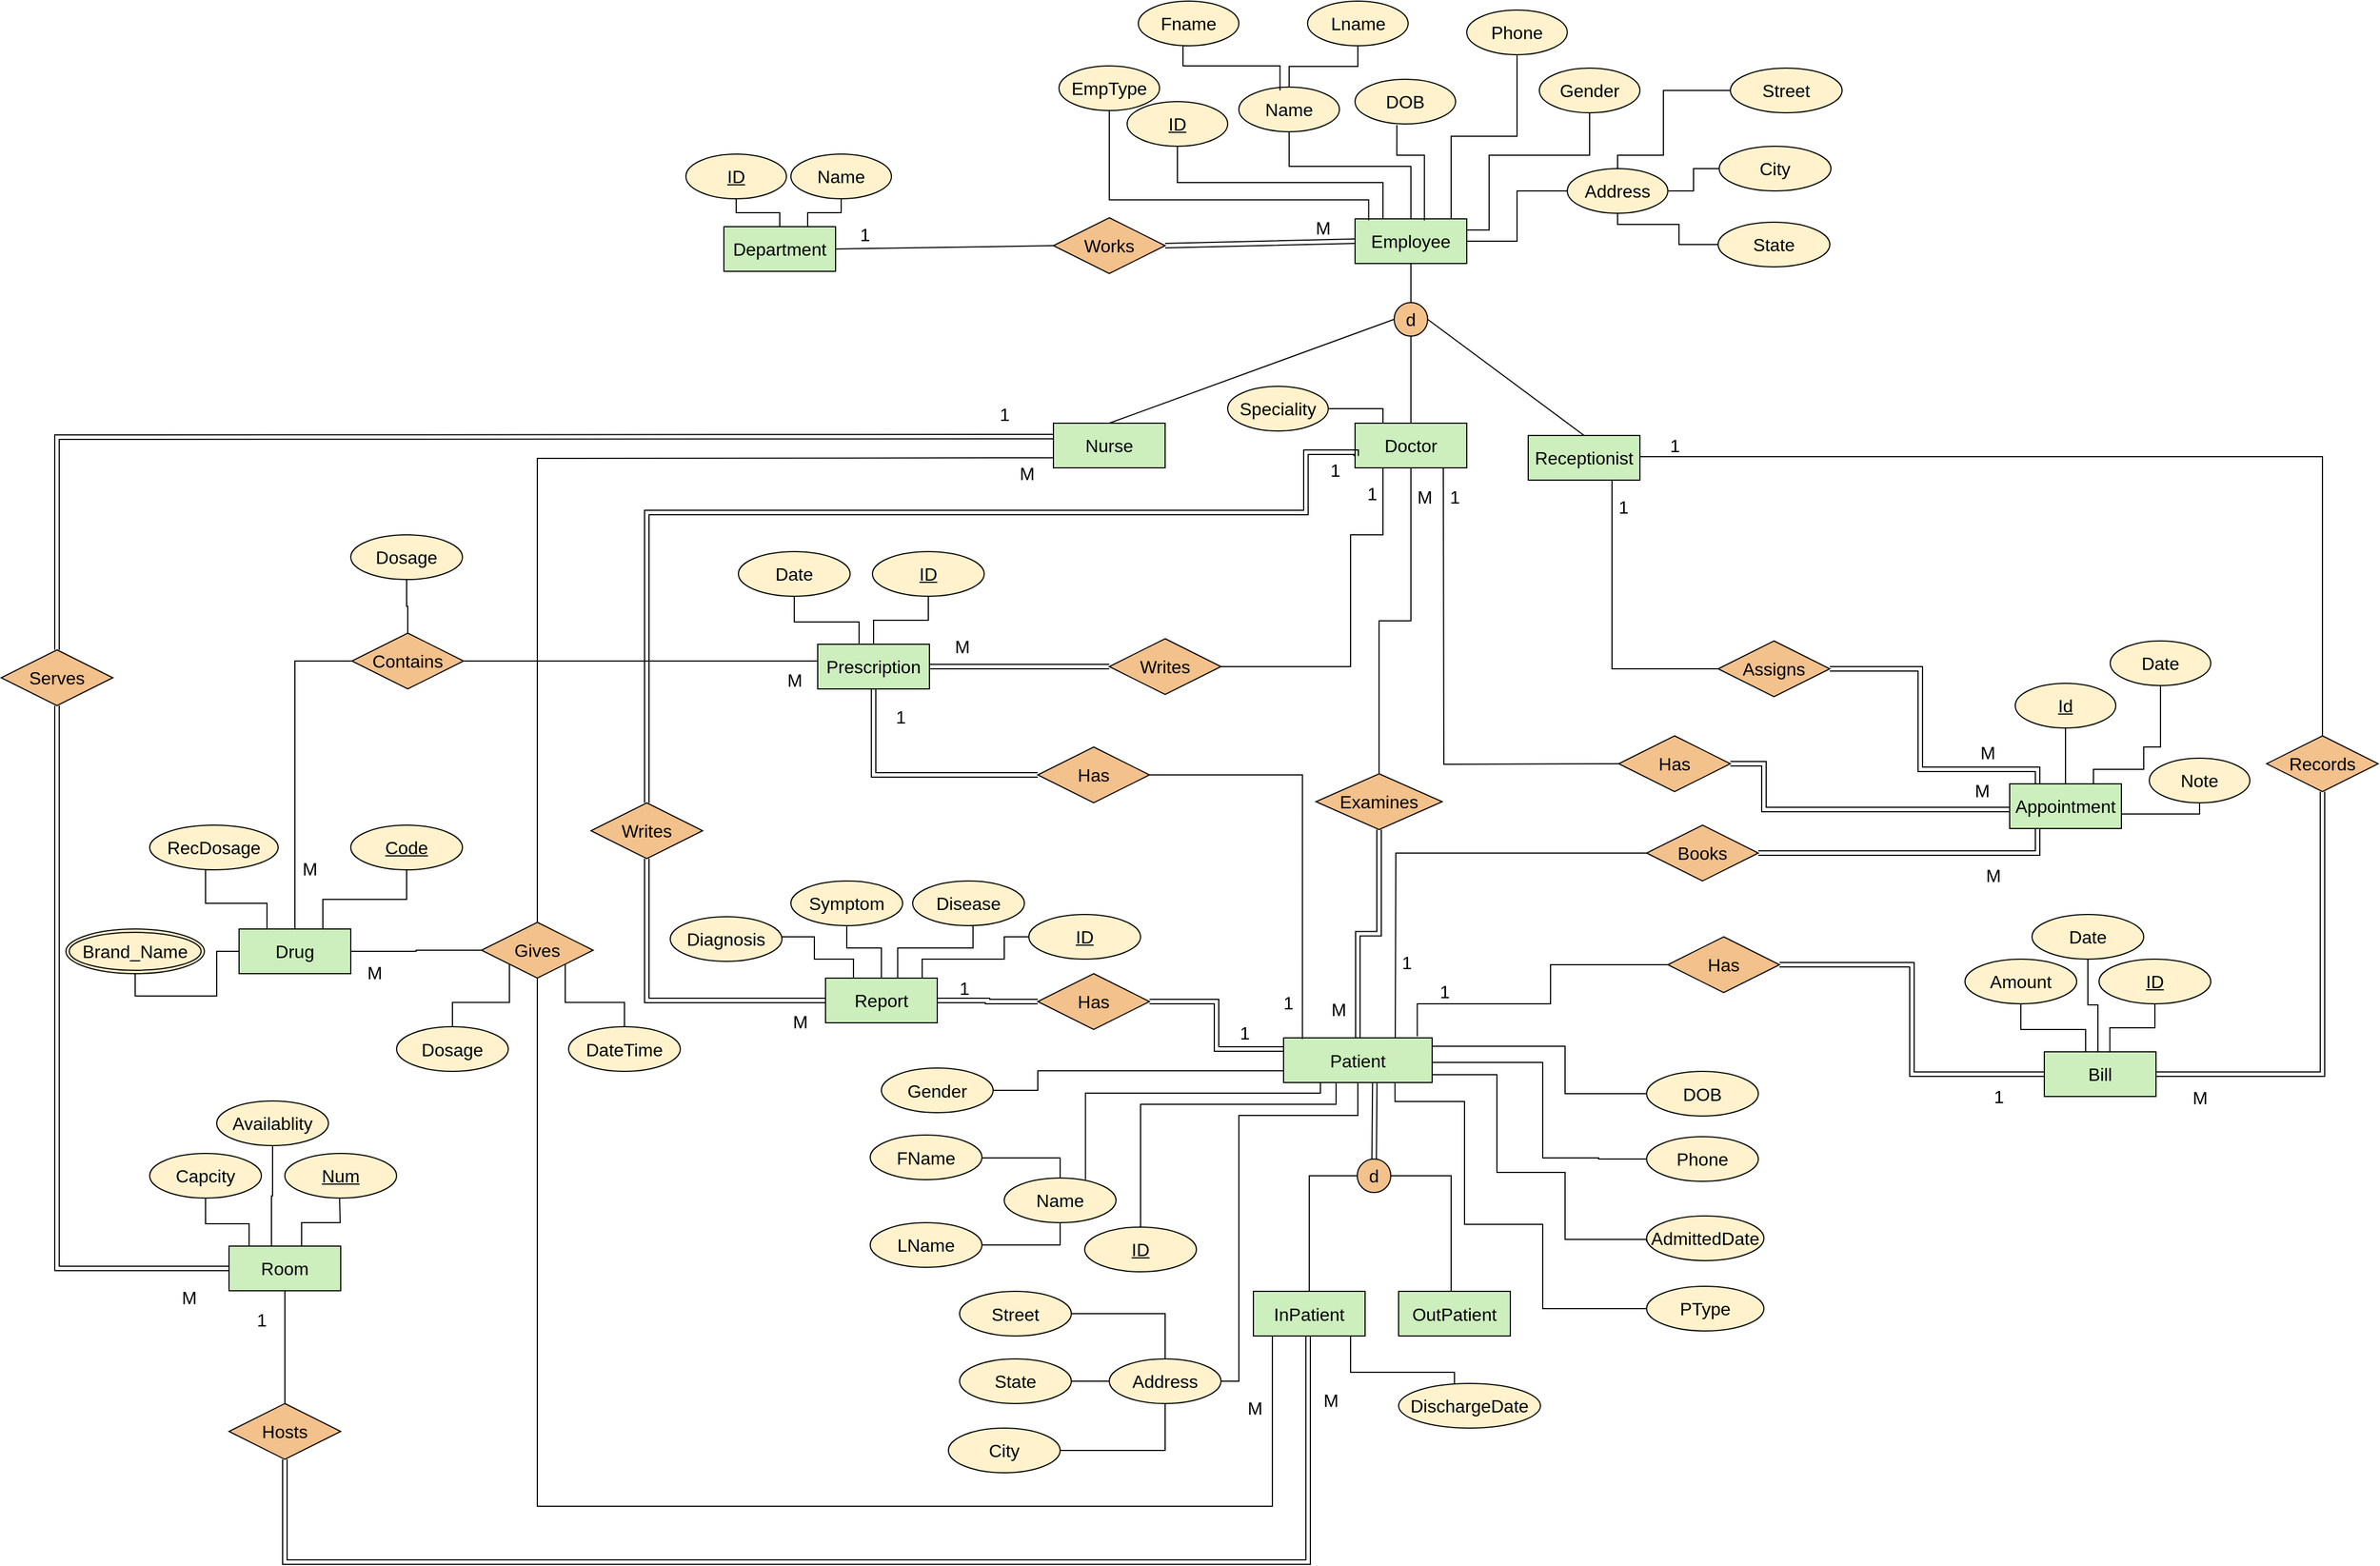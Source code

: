 <mxfile version="22.1.15" type="device">
  <diagram name="Page-1" id="8pGd5tdqfuOvG4j3ZwZp">
    <mxGraphModel dx="6162" dy="2313" grid="1" gridSize="10" guides="1" tooltips="1" connect="1" arrows="1" fold="1" page="1" pageScale="1" pageWidth="850" pageHeight="1100" math="0" shadow="0">
      <root>
        <mxCell id="0" />
        <mxCell id="1" parent="0" />
        <mxCell id="B0UtHPyn-rio5vPZapoj-1" style="edgeStyle=orthogonalEdgeStyle;rounded=0;orthogonalLoop=1;jettySize=auto;html=1;exitX=0.14;exitY=0.999;exitDx=0;exitDy=0;endArrow=none;endFill=0;fontSize=16;exitPerimeter=0;" parent="1" source="B0UtHPyn-rio5vPZapoj-4" target="B0UtHPyn-rio5vPZapoj-7" edge="1">
          <mxGeometry relative="1" as="geometry">
            <mxPoint x="-1560" y="859.5" as="targetPoint" />
            <Array as="points">
              <mxPoint x="-1603" y="960" />
              <mxPoint x="-1778" y="960" />
            </Array>
          </mxGeometry>
        </mxCell>
        <mxCell id="B0UtHPyn-rio5vPZapoj-3" style="edgeStyle=orthogonalEdgeStyle;rounded=0;orthogonalLoop=1;jettySize=auto;html=1;entryX=1;entryY=0.5;entryDx=0;entryDy=0;exitX=0.5;exitY=1;exitDx=0;exitDy=0;endArrow=none;endFill=0;fontSize=16;" parent="1" source="B0UtHPyn-rio5vPZapoj-4" target="B0UtHPyn-rio5vPZapoj-6" edge="1">
          <mxGeometry relative="1" as="geometry">
            <mxPoint x="-1506" y="910.5" as="sourcePoint" />
            <Array as="points">
              <mxPoint x="-1583" y="970" />
              <mxPoint x="-1690" y="970" />
              <mxPoint x="-1690" y="1208" />
            </Array>
          </mxGeometry>
        </mxCell>
        <mxCell id="B0UtHPyn-rio5vPZapoj-19" style="edgeStyle=orthogonalEdgeStyle;rounded=0;orthogonalLoop=1;jettySize=auto;html=1;entryX=0;entryY=0.5;entryDx=0;entryDy=0;endArrow=none;endFill=0;fontSize=16;" parent="1" source="B0UtHPyn-rio5vPZapoj-4" target="B0UtHPyn-rio5vPZapoj-13" edge="1">
          <mxGeometry relative="1" as="geometry">
            <Array as="points">
              <mxPoint x="-1398" y="908" />
              <mxPoint x="-1398" y="951" />
            </Array>
          </mxGeometry>
        </mxCell>
        <mxCell id="B0UtHPyn-rio5vPZapoj-21" style="edgeStyle=orthogonalEdgeStyle;rounded=0;orthogonalLoop=1;jettySize=auto;html=1;entryX=0;entryY=0.5;entryDx=0;entryDy=0;exitX=1;exitY=0.5;exitDx=0;exitDy=0;endArrow=none;endFill=0;fontSize=16;" parent="1" target="B0UtHPyn-rio5vPZapoj-17" edge="1">
          <mxGeometry relative="1" as="geometry">
            <mxPoint x="-1517" y="922.5" as="sourcePoint" />
            <mxPoint x="-1408" y="969.5" as="targetPoint" />
            <Array as="points">
              <mxPoint x="-1418" y="923" />
              <mxPoint x="-1418" y="1008" />
              <mxPoint x="-1368" y="1008" />
            </Array>
          </mxGeometry>
        </mxCell>
        <mxCell id="B0UtHPyn-rio5vPZapoj-22" style="edgeStyle=orthogonalEdgeStyle;rounded=0;orthogonalLoop=1;jettySize=auto;html=1;entryX=0;entryY=0.5;entryDx=0;entryDy=0;exitX=1;exitY=0.75;exitDx=0;exitDy=0;endArrow=none;endFill=0;fontSize=16;" parent="1" edge="1">
          <mxGeometry relative="1" as="geometry">
            <mxPoint x="-1517" y="933.5" as="sourcePoint" />
            <mxPoint x="-1325" y="1083" as="targetPoint" />
            <Array as="points">
              <mxPoint x="-1459" y="933" />
              <mxPoint x="-1459" y="1021" />
              <mxPoint x="-1398" y="1021" />
              <mxPoint x="-1398" y="1081" />
              <mxPoint x="-1325" y="1081" />
            </Array>
          </mxGeometry>
        </mxCell>
        <mxCell id="B0UtHPyn-rio5vPZapoj-27" style="edgeStyle=orthogonalEdgeStyle;rounded=0;orthogonalLoop=1;jettySize=auto;html=1;entryX=0;entryY=0.5;entryDx=0;entryDy=0;endArrow=none;endFill=0;exitX=0.75;exitY=1;exitDx=0;exitDy=0;fontSize=16;" parent="1" source="B0UtHPyn-rio5vPZapoj-4" target="B0UtHPyn-rio5vPZapoj-25" edge="1">
          <mxGeometry relative="1" as="geometry">
            <Array as="points">
              <mxPoint x="-1542" y="957.5" />
              <mxPoint x="-1488" y="957.5" />
              <mxPoint x="-1488" y="1067.5" />
              <mxPoint x="-1418" y="1067.5" />
              <mxPoint x="-1418" y="1137.5" />
            </Array>
          </mxGeometry>
        </mxCell>
        <mxCell id="B0UtHPyn-rio5vPZapoj-166" style="edgeStyle=orthogonalEdgeStyle;rounded=0;orthogonalLoop=1;jettySize=auto;html=1;entryX=1;entryY=0.5;entryDx=0;entryDy=0;endArrow=none;endFill=0;fontSize=16;" parent="1" source="B0UtHPyn-rio5vPZapoj-4" target="B0UtHPyn-rio5vPZapoj-14" edge="1">
          <mxGeometry relative="1" as="geometry">
            <Array as="points">
              <mxPoint x="-1870" y="930" />
              <mxPoint x="-1870" y="948" />
            </Array>
          </mxGeometry>
        </mxCell>
        <mxCell id="B0UtHPyn-rio5vPZapoj-172" style="rounded=0;orthogonalLoop=1;jettySize=auto;html=1;entryX=0;entryY=0.5;entryDx=0;entryDy=0;exitX=0.9;exitY=-0.031;exitDx=0;exitDy=0;exitPerimeter=0;edgeStyle=orthogonalEdgeStyle;endArrow=none;endFill=0;fontSize=16;" parent="1" source="B0UtHPyn-rio5vPZapoj-4" target="B0UtHPyn-rio5vPZapoj-169" edge="1">
          <mxGeometry relative="1" as="geometry">
            <Array as="points">
              <mxPoint x="-1530" y="870" />
              <mxPoint x="-1411" y="870" />
              <mxPoint x="-1411" y="835" />
            </Array>
          </mxGeometry>
        </mxCell>
        <mxCell id="B0UtHPyn-rio5vPZapoj-4" value="Patient" style="whiteSpace=wrap;html=1;align=center;fontSize=16;fillColor=#CCEFBD;" parent="1" vertex="1">
          <mxGeometry x="-1650" y="900.5" width="133" height="40" as="geometry" />
        </mxCell>
        <mxCell id="B0UtHPyn-rio5vPZapoj-163" style="edgeStyle=orthogonalEdgeStyle;rounded=0;orthogonalLoop=1;jettySize=auto;html=1;entryX=1;entryY=0.5;entryDx=0;entryDy=0;endArrow=none;endFill=0;fontSize=16;" parent="1" source="B0UtHPyn-rio5vPZapoj-5" target="B0UtHPyn-rio5vPZapoj-8" edge="1">
          <mxGeometry relative="1" as="geometry">
            <Array as="points">
              <mxPoint x="-1850" y="1008" />
              <mxPoint x="-1920" y="1008" />
            </Array>
          </mxGeometry>
        </mxCell>
        <mxCell id="B0UtHPyn-rio5vPZapoj-164" style="edgeStyle=orthogonalEdgeStyle;rounded=0;orthogonalLoop=1;jettySize=auto;html=1;entryX=1;entryY=0.5;entryDx=0;entryDy=0;endArrow=none;endFill=0;fontSize=16;" parent="1" source="B0UtHPyn-rio5vPZapoj-5" target="B0UtHPyn-rio5vPZapoj-9" edge="1">
          <mxGeometry relative="1" as="geometry">
            <Array as="points">
              <mxPoint x="-1850" y="1086" />
            </Array>
          </mxGeometry>
        </mxCell>
        <mxCell id="B0UtHPyn-rio5vPZapoj-5" value="Name" style="ellipse;whiteSpace=wrap;html=1;align=center;fontSize=16;fillColor=#FFF2CC;" parent="1" vertex="1">
          <mxGeometry x="-1900" y="1026" width="100" height="40" as="geometry" />
        </mxCell>
        <mxCell id="B0UtHPyn-rio5vPZapoj-245" style="edgeStyle=orthogonalEdgeStyle;rounded=0;orthogonalLoop=1;jettySize=auto;html=1;exitX=0;exitY=0.5;exitDx=0;exitDy=0;entryX=1;entryY=0.5;entryDx=0;entryDy=0;endArrow=none;endFill=0;fontSize=16;" parent="1" source="B0UtHPyn-rio5vPZapoj-6" target="B0UtHPyn-rio5vPZapoj-12" edge="1">
          <mxGeometry relative="1" as="geometry" />
        </mxCell>
        <mxCell id="B0UtHPyn-rio5vPZapoj-246" style="edgeStyle=orthogonalEdgeStyle;rounded=0;orthogonalLoop=1;jettySize=auto;html=1;entryX=1;entryY=0.5;entryDx=0;entryDy=0;exitX=0.5;exitY=1;exitDx=0;exitDy=0;endArrow=none;endFill=0;fontSize=16;" parent="1" source="B0UtHPyn-rio5vPZapoj-6" target="B0UtHPyn-rio5vPZapoj-11" edge="1">
          <mxGeometry relative="1" as="geometry" />
        </mxCell>
        <mxCell id="B0UtHPyn-rio5vPZapoj-6" value="Address" style="ellipse;whiteSpace=wrap;html=1;align=center;fontSize=16;fillColor=#FFF2CC;" parent="1" vertex="1">
          <mxGeometry x="-1806" y="1188" width="100" height="40" as="geometry" />
        </mxCell>
        <mxCell id="B0UtHPyn-rio5vPZapoj-7" value="ID" style="ellipse;whiteSpace=wrap;html=1;align=center;fontStyle=4;fontSize=16;fillColor=#FFF2CC;" parent="1" vertex="1">
          <mxGeometry x="-1828" y="1070" width="100" height="40" as="geometry" />
        </mxCell>
        <mxCell id="B0UtHPyn-rio5vPZapoj-8" value="FName" style="ellipse;whiteSpace=wrap;html=1;align=center;fontSize=16;fillColor=#FFF2CC;" parent="1" vertex="1">
          <mxGeometry x="-2020" y="987.5" width="100" height="40" as="geometry" />
        </mxCell>
        <mxCell id="B0UtHPyn-rio5vPZapoj-9" value="LName" style="ellipse;whiteSpace=wrap;html=1;align=center;fontSize=16;fillColor=#FFF2CC;" parent="1" vertex="1">
          <mxGeometry x="-2020" y="1066" width="100" height="40" as="geometry" />
        </mxCell>
        <mxCell id="B0UtHPyn-rio5vPZapoj-244" style="edgeStyle=orthogonalEdgeStyle;rounded=0;orthogonalLoop=1;jettySize=auto;html=1;entryX=0.5;entryY=0;entryDx=0;entryDy=0;endArrow=none;endFill=0;fontSize=16;" parent="1" source="B0UtHPyn-rio5vPZapoj-10" target="B0UtHPyn-rio5vPZapoj-6" edge="1">
          <mxGeometry relative="1" as="geometry" />
        </mxCell>
        <mxCell id="B0UtHPyn-rio5vPZapoj-10" value="Street" style="ellipse;whiteSpace=wrap;html=1;align=center;fontSize=16;fillColor=#FFF2CC;" parent="1" vertex="1">
          <mxGeometry x="-1940" y="1127.5" width="100" height="40" as="geometry" />
        </mxCell>
        <mxCell id="B0UtHPyn-rio5vPZapoj-11" value="City" style="ellipse;whiteSpace=wrap;html=1;align=center;fontSize=16;fillColor=#FFF2CC;" parent="1" vertex="1">
          <mxGeometry x="-1950" y="1250" width="100" height="40" as="geometry" />
        </mxCell>
        <mxCell id="B0UtHPyn-rio5vPZapoj-12" value="State" style="ellipse;whiteSpace=wrap;html=1;align=center;fontSize=16;fillColor=#FFF2CC;" parent="1" vertex="1">
          <mxGeometry x="-1940" y="1188" width="100" height="40" as="geometry" />
        </mxCell>
        <mxCell id="B0UtHPyn-rio5vPZapoj-13" value="DOB" style="ellipse;whiteSpace=wrap;html=1;align=center;fontSize=16;fillColor=#FFF2CC;" parent="1" vertex="1">
          <mxGeometry x="-1325" y="930.5" width="100" height="40" as="geometry" />
        </mxCell>
        <mxCell id="B0UtHPyn-rio5vPZapoj-14" value="Gender" style="ellipse;whiteSpace=wrap;html=1;align=center;fontSize=16;fillColor=#FFF2CC;" parent="1" vertex="1">
          <mxGeometry x="-2010" y="927.5" width="100" height="40" as="geometry" />
        </mxCell>
        <mxCell id="B0UtHPyn-rio5vPZapoj-17" value="Phone" style="ellipse;whiteSpace=wrap;html=1;align=center;fontSize=16;fillColor=#FFF2CC;" parent="1" vertex="1">
          <mxGeometry x="-1325" y="989" width="100" height="40" as="geometry" />
        </mxCell>
        <mxCell id="B0UtHPyn-rio5vPZapoj-18" value="AdmittedDate" style="ellipse;whiteSpace=wrap;html=1;align=center;fontSize=16;fillColor=#FFF2CC;" parent="1" vertex="1">
          <mxGeometry x="-1325" y="1060" width="105" height="40" as="geometry" />
        </mxCell>
        <mxCell id="B0UtHPyn-rio5vPZapoj-37" style="edgeStyle=orthogonalEdgeStyle;rounded=0;orthogonalLoop=1;jettySize=auto;html=1;entryX=0;entryY=0.5;entryDx=0;entryDy=0;exitX=0.5;exitY=0;exitDx=0;exitDy=0;endArrow=none;endFill=0;fontSize=16;" parent="1" source="B0UtHPyn-rio5vPZapoj-23" target="B0UtHPyn-rio5vPZapoj-243" edge="1">
          <mxGeometry relative="1" as="geometry" />
        </mxCell>
        <mxCell id="B0UtHPyn-rio5vPZapoj-23" value="InPatient" style="whiteSpace=wrap;html=1;align=center;fontSize=16;fillColor=#CCEFBD;" parent="1" vertex="1">
          <mxGeometry x="-1677" y="1127.5" width="100" height="40" as="geometry" />
        </mxCell>
        <mxCell id="B0UtHPyn-rio5vPZapoj-38" style="edgeStyle=orthogonalEdgeStyle;rounded=0;orthogonalLoop=1;jettySize=auto;html=1;entryX=1;entryY=0.5;entryDx=0;entryDy=0;exitX=0.5;exitY=0;exitDx=0;exitDy=0;endArrow=none;endFill=0;fontSize=16;" parent="1" source="B0UtHPyn-rio5vPZapoj-24" target="B0UtHPyn-rio5vPZapoj-243" edge="1">
          <mxGeometry relative="1" as="geometry">
            <Array as="points">
              <mxPoint x="-1500" y="1128" />
              <mxPoint x="-1500" y="1024" />
            </Array>
          </mxGeometry>
        </mxCell>
        <mxCell id="B0UtHPyn-rio5vPZapoj-24" value="OutPatient" style="whiteSpace=wrap;html=1;align=center;fontSize=16;fillColor=#CCEFBD;" parent="1" vertex="1">
          <mxGeometry x="-1547" y="1127.5" width="100" height="40" as="geometry" />
        </mxCell>
        <mxCell id="B0UtHPyn-rio5vPZapoj-25" value="PType" style="ellipse;whiteSpace=wrap;html=1;align=center;fontSize=16;fillColor=#FFF2CC;" parent="1" vertex="1">
          <mxGeometry x="-1325" y="1123" width="105" height="40" as="geometry" />
        </mxCell>
        <mxCell id="B0UtHPyn-rio5vPZapoj-39" style="edgeStyle=orthogonalEdgeStyle;rounded=0;orthogonalLoop=1;jettySize=auto;html=1;entryX=0.75;entryY=1;entryDx=0;entryDy=0;endArrow=none;endFill=0;fontSize=16;" parent="1" source="B0UtHPyn-rio5vPZapoj-29" target="B0UtHPyn-rio5vPZapoj-23" edge="1">
          <mxGeometry relative="1" as="geometry">
            <Array as="points">
              <mxPoint x="-1497" y="1200" />
              <mxPoint x="-1590" y="1200" />
              <mxPoint x="-1590" y="1168" />
            </Array>
          </mxGeometry>
        </mxCell>
        <mxCell id="B0UtHPyn-rio5vPZapoj-29" value="DischargeDate" style="ellipse;whiteSpace=wrap;html=1;align=center;fontSize=16;fillColor=#FFF2CC;" parent="1" vertex="1">
          <mxGeometry x="-1547" y="1210" width="127" height="40" as="geometry" />
        </mxCell>
        <mxCell id="B0UtHPyn-rio5vPZapoj-36" value="" style="shape=link;html=1;rounded=0;exitX=0.614;exitY=1.011;exitDx=0;exitDy=0;fontSize=16;exitPerimeter=0;" parent="1" source="B0UtHPyn-rio5vPZapoj-4" target="B0UtHPyn-rio5vPZapoj-243" edge="1">
          <mxGeometry width="100" relative="1" as="geometry">
            <mxPoint x="-1529" y="976.5" as="sourcePoint" />
            <mxPoint x="-1567" y="967.5" as="targetPoint" />
          </mxGeometry>
        </mxCell>
        <mxCell id="B0UtHPyn-rio5vPZapoj-45" style="edgeStyle=orthogonalEdgeStyle;rounded=0;orthogonalLoop=1;jettySize=auto;html=1;exitX=0.65;exitY=0.053;exitDx=0;exitDy=0;endArrow=none;endFill=0;fontSize=16;exitPerimeter=0;" parent="1" source="B0UtHPyn-rio5vPZapoj-47" edge="1">
          <mxGeometry relative="1" as="geometry">
            <mxPoint x="-2495" y="1044" as="targetPoint" />
          </mxGeometry>
        </mxCell>
        <mxCell id="B0UtHPyn-rio5vPZapoj-46" style="edgeStyle=orthogonalEdgeStyle;rounded=0;orthogonalLoop=1;jettySize=auto;html=1;entryX=0.5;entryY=1;entryDx=0;entryDy=0;endArrow=none;endFill=0;exitX=0.25;exitY=0;exitDx=0;exitDy=0;fontSize=16;" parent="1" source="B0UtHPyn-rio5vPZapoj-47" target="B0UtHPyn-rio5vPZapoj-48" edge="1">
          <mxGeometry relative="1" as="geometry">
            <mxPoint x="-2557" y="1087" as="sourcePoint" />
            <Array as="points">
              <mxPoint x="-2576" y="1087" />
              <mxPoint x="-2576" y="1067" />
              <mxPoint x="-2615" y="1067" />
            </Array>
          </mxGeometry>
        </mxCell>
        <mxCell id="B0UtHPyn-rio5vPZapoj-144" style="edgeStyle=orthogonalEdgeStyle;rounded=0;orthogonalLoop=1;jettySize=auto;html=1;entryX=0.5;entryY=1;entryDx=0;entryDy=0;endArrow=none;endFill=0;fontSize=16;" parent="1" source="B0UtHPyn-rio5vPZapoj-47" target="B0UtHPyn-rio5vPZapoj-143" edge="1">
          <mxGeometry relative="1" as="geometry">
            <Array as="points">
              <mxPoint x="-2556" y="1042" />
            </Array>
          </mxGeometry>
        </mxCell>
        <mxCell id="B0UtHPyn-rio5vPZapoj-47" value="Room" style="whiteSpace=wrap;html=1;align=center;fontSize=16;fillColor=#CCEFBD;" parent="1" vertex="1">
          <mxGeometry x="-2594" y="1087" width="100" height="40" as="geometry" />
        </mxCell>
        <mxCell id="B0UtHPyn-rio5vPZapoj-48" value="Capcity" style="ellipse;whiteSpace=wrap;html=1;align=center;fontSize=16;fillColor=#FFF2CC;" parent="1" vertex="1">
          <mxGeometry x="-2665" y="1004" width="100" height="40" as="geometry" />
        </mxCell>
        <mxCell id="B0UtHPyn-rio5vPZapoj-49" value="Num" style="ellipse;whiteSpace=wrap;html=1;align=center;fontStyle=4;fontSize=16;fillColor=#FFF2CC;" parent="1" vertex="1">
          <mxGeometry x="-2544" y="1004" width="100" height="40" as="geometry" />
        </mxCell>
        <mxCell id="B0UtHPyn-rio5vPZapoj-50" style="edgeStyle=orthogonalEdgeStyle;rounded=0;orthogonalLoop=1;jettySize=auto;html=1;exitX=0.587;exitY=0.024;exitDx=0;exitDy=0;endArrow=none;endFill=0;fontSize=16;exitPerimeter=0;" parent="1" source="B0UtHPyn-rio5vPZapoj-52" target="B0UtHPyn-rio5vPZapoj-54" edge="1">
          <mxGeometry relative="1" as="geometry">
            <mxPoint x="-912" y="872" as="targetPoint" />
          </mxGeometry>
        </mxCell>
        <mxCell id="B0UtHPyn-rio5vPZapoj-51" style="edgeStyle=orthogonalEdgeStyle;rounded=0;orthogonalLoop=1;jettySize=auto;html=1;entryX=0.5;entryY=1;entryDx=0;entryDy=0;endArrow=none;endFill=0;fontSize=16;" parent="1" target="B0UtHPyn-rio5vPZapoj-53" edge="1">
          <mxGeometry relative="1" as="geometry">
            <mxPoint x="-932" y="913" as="sourcePoint" />
            <Array as="points">
              <mxPoint x="-932" y="893" />
              <mxPoint x="-990" y="893" />
            </Array>
          </mxGeometry>
        </mxCell>
        <mxCell id="B0UtHPyn-rio5vPZapoj-56" style="edgeStyle=orthogonalEdgeStyle;rounded=0;orthogonalLoop=1;jettySize=auto;html=1;entryX=0.5;entryY=1;entryDx=0;entryDy=0;endArrow=none;endFill=0;fontSize=16;" parent="1" source="B0UtHPyn-rio5vPZapoj-52" target="B0UtHPyn-rio5vPZapoj-55" edge="1">
          <mxGeometry relative="1" as="geometry">
            <Array as="points">
              <mxPoint x="-921" y="871" />
              <mxPoint x="-930" y="871" />
            </Array>
          </mxGeometry>
        </mxCell>
        <mxCell id="B0UtHPyn-rio5vPZapoj-52" value="Bill" style="whiteSpace=wrap;html=1;align=center;fontSize=16;fillColor=#CCEFBD;" parent="1" vertex="1">
          <mxGeometry x="-969" y="913" width="100" height="40" as="geometry" />
        </mxCell>
        <mxCell id="B0UtHPyn-rio5vPZapoj-53" value="Amount" style="ellipse;whiteSpace=wrap;html=1;align=center;fontSize=16;fillColor=#FFF2CC;" parent="1" vertex="1">
          <mxGeometry x="-1040" y="830" width="100" height="40" as="geometry" />
        </mxCell>
        <mxCell id="B0UtHPyn-rio5vPZapoj-54" value="ID" style="ellipse;whiteSpace=wrap;html=1;align=center;fontStyle=4;fontSize=16;fillColor=#FFF2CC;" parent="1" vertex="1">
          <mxGeometry x="-920" y="830" width="100" height="40" as="geometry" />
        </mxCell>
        <mxCell id="B0UtHPyn-rio5vPZapoj-55" value="Date" style="ellipse;whiteSpace=wrap;html=1;align=center;fontSize=16;fillColor=#FFF2CC;" parent="1" vertex="1">
          <mxGeometry x="-980" y="790" width="100" height="40" as="geometry" />
        </mxCell>
        <mxCell id="B0UtHPyn-rio5vPZapoj-64" style="edgeStyle=orthogonalEdgeStyle;rounded=0;orthogonalLoop=1;jettySize=auto;html=1;exitX=0.5;exitY=0;exitDx=0;exitDy=0;endArrow=none;endFill=0;fontSize=16;" parent="1" source="B0UtHPyn-rio5vPZapoj-66" target="B0UtHPyn-rio5vPZapoj-68" edge="1">
          <mxGeometry relative="1" as="geometry">
            <mxPoint x="-2010" y="507" as="targetPoint" />
          </mxGeometry>
        </mxCell>
        <mxCell id="B0UtHPyn-rio5vPZapoj-65" style="edgeStyle=orthogonalEdgeStyle;rounded=0;orthogonalLoop=1;jettySize=auto;html=1;entryX=0.5;entryY=1;entryDx=0;entryDy=0;endArrow=none;endFill=0;fontSize=16;" parent="1" target="B0UtHPyn-rio5vPZapoj-67" edge="1">
          <mxGeometry relative="1" as="geometry">
            <mxPoint x="-2030" y="548" as="sourcePoint" />
            <Array as="points">
              <mxPoint x="-2030" y="528" />
              <mxPoint x="-2088" y="528" />
            </Array>
          </mxGeometry>
        </mxCell>
        <mxCell id="B0UtHPyn-rio5vPZapoj-66" value="Prescription" style="whiteSpace=wrap;html=1;align=center;fontSize=16;fillColor=#CCEFBD;" parent="1" vertex="1">
          <mxGeometry x="-2067" y="548" width="100" height="40" as="geometry" />
        </mxCell>
        <mxCell id="B0UtHPyn-rio5vPZapoj-67" value="Date" style="ellipse;whiteSpace=wrap;html=1;align=center;fontSize=16;fillColor=#FFF2CC;" parent="1" vertex="1">
          <mxGeometry x="-2138" y="465" width="100" height="40" as="geometry" />
        </mxCell>
        <mxCell id="B0UtHPyn-rio5vPZapoj-68" value="ID" style="ellipse;whiteSpace=wrap;html=1;align=center;fontStyle=4;fontSize=16;fillColor=#FFF2CC;" parent="1" vertex="1">
          <mxGeometry x="-2018" y="465" width="100" height="40" as="geometry" />
        </mxCell>
        <mxCell id="B0UtHPyn-rio5vPZapoj-69" style="edgeStyle=orthogonalEdgeStyle;rounded=0;orthogonalLoop=1;jettySize=auto;html=1;exitX=0.75;exitY=0;exitDx=0;exitDy=0;endArrow=none;endFill=0;fontSize=16;" parent="1" source="B0UtHPyn-rio5vPZapoj-71" target="B0UtHPyn-rio5vPZapoj-73" edge="1">
          <mxGeometry relative="1" as="geometry">
            <mxPoint x="-2528" y="762" as="targetPoint" />
          </mxGeometry>
        </mxCell>
        <mxCell id="B0UtHPyn-rio5vPZapoj-70" style="edgeStyle=orthogonalEdgeStyle;rounded=0;orthogonalLoop=1;jettySize=auto;html=1;entryX=0.5;entryY=1;entryDx=0;entryDy=0;endArrow=none;endFill=0;fontSize=16;exitX=0.25;exitY=0;exitDx=0;exitDy=0;" parent="1" source="B0UtHPyn-rio5vPZapoj-71" target="B0UtHPyn-rio5vPZapoj-72" edge="1">
          <mxGeometry relative="1" as="geometry">
            <mxPoint x="-2570" y="800" as="sourcePoint" />
            <Array as="points">
              <mxPoint x="-2560" y="780" />
              <mxPoint x="-2615" y="780" />
            </Array>
          </mxGeometry>
        </mxCell>
        <mxCell id="B0UtHPyn-rio5vPZapoj-76" style="rounded=0;orthogonalLoop=1;jettySize=auto;html=1;entryX=0.5;entryY=1;entryDx=0;entryDy=0;exitX=0;exitY=0.5;exitDx=0;exitDy=0;edgeStyle=orthogonalEdgeStyle;endArrow=none;endFill=0;fontSize=16;" parent="1" source="B0UtHPyn-rio5vPZapoj-71" target="B0UtHPyn-rio5vPZapoj-75" edge="1">
          <mxGeometry relative="1" as="geometry" />
        </mxCell>
        <mxCell id="B0UtHPyn-rio5vPZapoj-190" style="edgeStyle=orthogonalEdgeStyle;rounded=0;orthogonalLoop=1;jettySize=auto;html=1;entryX=0;entryY=0.5;entryDx=0;entryDy=0;endArrow=none;endFill=0;fontSize=16;" parent="1" source="B0UtHPyn-rio5vPZapoj-71" target="B0UtHPyn-rio5vPZapoj-189" edge="1">
          <mxGeometry relative="1" as="geometry" />
        </mxCell>
        <mxCell id="6WzPSW7-0wgQ0Tm0oLC6-21" style="edgeStyle=orthogonalEdgeStyle;rounded=0;orthogonalLoop=1;jettySize=auto;html=1;entryX=0;entryY=0.5;entryDx=0;entryDy=0;exitX=0.5;exitY=0;exitDx=0;exitDy=0;endArrow=none;endFill=0;" edge="1" parent="1" source="B0UtHPyn-rio5vPZapoj-71" target="6WzPSW7-0wgQ0Tm0oLC6-19">
          <mxGeometry relative="1" as="geometry" />
        </mxCell>
        <mxCell id="B0UtHPyn-rio5vPZapoj-71" value="Drug" style="whiteSpace=wrap;html=1;align=center;fontSize=16;fillColor=#CCEFBD;" parent="1" vertex="1">
          <mxGeometry x="-2585" y="803" width="100" height="40" as="geometry" />
        </mxCell>
        <mxCell id="B0UtHPyn-rio5vPZapoj-72" value="RecDosage" style="ellipse;whiteSpace=wrap;html=1;align=center;fontSize=16;fillColor=#FFF2CC;" parent="1" vertex="1">
          <mxGeometry x="-2665" y="710" width="115" height="40" as="geometry" />
        </mxCell>
        <mxCell id="B0UtHPyn-rio5vPZapoj-73" value="Code" style="ellipse;whiteSpace=wrap;html=1;align=center;fontStyle=4;fontSize=16;fillColor=#FFF2CC;" parent="1" vertex="1">
          <mxGeometry x="-2485" y="710" width="100" height="40" as="geometry" />
        </mxCell>
        <mxCell id="B0UtHPyn-rio5vPZapoj-75" value="Brand_Name" style="ellipse;shape=doubleEllipse;margin=3;whiteSpace=wrap;html=1;align=center;fontSize=16;fillColor=#FFF2CC;" parent="1" vertex="1">
          <mxGeometry x="-2740" y="803" width="124" height="40" as="geometry" />
        </mxCell>
        <mxCell id="B0UtHPyn-rio5vPZapoj-78" style="edgeStyle=orthogonalEdgeStyle;rounded=0;orthogonalLoop=1;jettySize=auto;html=1;exitX=0.865;exitY=0.009;exitDx=0;exitDy=0;endArrow=none;endFill=0;fontSize=16;exitPerimeter=0;entryX=0;entryY=0.5;entryDx=0;entryDy=0;" parent="1" source="B0UtHPyn-rio5vPZapoj-80" target="B0UtHPyn-rio5vPZapoj-82" edge="1">
          <mxGeometry relative="1" as="geometry">
            <mxPoint x="-2022" y="702" as="targetPoint" />
            <Array as="points">
              <mxPoint x="-1974" y="830" />
              <mxPoint x="-1900" y="830" />
              <mxPoint x="-1900" y="810" />
            </Array>
          </mxGeometry>
        </mxCell>
        <mxCell id="B0UtHPyn-rio5vPZapoj-79" style="edgeStyle=orthogonalEdgeStyle;rounded=0;orthogonalLoop=1;jettySize=auto;html=1;entryX=0.5;entryY=1;entryDx=0;entryDy=0;endArrow=none;endFill=0;exitX=0.646;exitY=0.009;exitDx=0;exitDy=0;fontSize=16;exitPerimeter=0;" parent="1" source="B0UtHPyn-rio5vPZapoj-80" target="B0UtHPyn-rio5vPZapoj-81" edge="1">
          <mxGeometry relative="1" as="geometry">
            <mxPoint x="-2042" y="743" as="sourcePoint" />
            <Array as="points">
              <mxPoint x="-1995" y="820" />
              <mxPoint x="-1928" y="820" />
            </Array>
          </mxGeometry>
        </mxCell>
        <mxCell id="6WzPSW7-0wgQ0Tm0oLC6-15" style="edgeStyle=orthogonalEdgeStyle;rounded=0;orthogonalLoop=1;jettySize=auto;html=1;entryX=0.5;entryY=1;entryDx=0;entryDy=0;endArrow=none;endFill=0;" edge="1" parent="1" source="B0UtHPyn-rio5vPZapoj-80" target="6WzPSW7-0wgQ0Tm0oLC6-12">
          <mxGeometry relative="1" as="geometry">
            <Array as="points">
              <mxPoint x="-2010" y="820" />
              <mxPoint x="-2041" y="820" />
            </Array>
          </mxGeometry>
        </mxCell>
        <mxCell id="6WzPSW7-0wgQ0Tm0oLC6-16" style="edgeStyle=orthogonalEdgeStyle;rounded=0;orthogonalLoop=1;jettySize=auto;html=1;entryX=1;entryY=0.5;entryDx=0;entryDy=0;exitX=0.25;exitY=0;exitDx=0;exitDy=0;endArrow=none;endFill=0;" edge="1" parent="1" source="B0UtHPyn-rio5vPZapoj-80" target="6WzPSW7-0wgQ0Tm0oLC6-13">
          <mxGeometry relative="1" as="geometry">
            <Array as="points">
              <mxPoint x="-2035" y="830" />
              <mxPoint x="-2070" y="830" />
              <mxPoint x="-2070" y="810" />
              <mxPoint x="-2099" y="810" />
            </Array>
          </mxGeometry>
        </mxCell>
        <mxCell id="B0UtHPyn-rio5vPZapoj-80" value="Report" style="whiteSpace=wrap;html=1;align=center;fontSize=16;fillColor=#CCEFBD;" parent="1" vertex="1">
          <mxGeometry x="-2060" y="847" width="100" height="40" as="geometry" />
        </mxCell>
        <mxCell id="B0UtHPyn-rio5vPZapoj-81" value="Disease" style="ellipse;whiteSpace=wrap;html=1;align=center;fontSize=16;fillColor=#FFF2CC;" parent="1" vertex="1">
          <mxGeometry x="-1982" y="760" width="100" height="40" as="geometry" />
        </mxCell>
        <mxCell id="B0UtHPyn-rio5vPZapoj-82" value="ID" style="ellipse;whiteSpace=wrap;html=1;align=center;fontStyle=4;fontSize=16;fillColor=#FFF2CC;" parent="1" vertex="1">
          <mxGeometry x="-1878" y="790" width="100" height="40" as="geometry" />
        </mxCell>
        <mxCell id="B0UtHPyn-rio5vPZapoj-84" value="Employee" style="whiteSpace=wrap;html=1;align=center;fontSize=16;fillColor=#CCEFBD;" parent="1" vertex="1">
          <mxGeometry x="-1586" y="167" width="100" height="40" as="geometry" />
        </mxCell>
        <mxCell id="B0UtHPyn-rio5vPZapoj-191" style="edgeStyle=orthogonalEdgeStyle;rounded=0;orthogonalLoop=1;jettySize=auto;html=1;endArrow=none;endFill=0;exitX=0;exitY=0.75;exitDx=0;exitDy=0;entryX=0.5;entryY=0;entryDx=0;entryDy=0;fontSize=16;" parent="1" target="B0UtHPyn-rio5vPZapoj-189" edge="1">
          <mxGeometry relative="1" as="geometry">
            <mxPoint x="-1856" y="381" as="sourcePoint" />
            <mxPoint x="-2363" y="798" as="targetPoint" />
          </mxGeometry>
        </mxCell>
        <mxCell id="B0UtHPyn-rio5vPZapoj-85" value="Nurse" style="whiteSpace=wrap;html=1;align=center;fontSize=16;fillColor=#CCEFBD;" parent="1" vertex="1">
          <mxGeometry x="-1856" y="350" width="100" height="40" as="geometry" />
        </mxCell>
        <mxCell id="B0UtHPyn-rio5vPZapoj-86" value="Doctor" style="whiteSpace=wrap;html=1;align=center;fontSize=16;fillColor=#CCEFBD;" parent="1" vertex="1">
          <mxGeometry x="-1586" y="350" width="100" height="40" as="geometry" />
        </mxCell>
        <mxCell id="B0UtHPyn-rio5vPZapoj-87" value="Receptionist" style="whiteSpace=wrap;html=1;align=center;fontSize=16;fillColor=#CCEFBD;" parent="1" vertex="1">
          <mxGeometry x="-1431" y="361" width="100" height="40" as="geometry" />
        </mxCell>
        <mxCell id="B0UtHPyn-rio5vPZapoj-88" value="d" style="ellipse;whiteSpace=wrap;html=1;aspect=fixed;fontSize=16;fillColor=#F2C18C;" parent="1" vertex="1">
          <mxGeometry x="-1551" y="242" width="30" height="30" as="geometry" />
        </mxCell>
        <mxCell id="B0UtHPyn-rio5vPZapoj-89" value="" style="endArrow=none;html=1;rounded=0;entryX=0.5;entryY=1;entryDx=0;entryDy=0;exitX=0.5;exitY=0;exitDx=0;exitDy=0;fontSize=16;" parent="1" source="B0UtHPyn-rio5vPZapoj-88" target="B0UtHPyn-rio5vPZapoj-84" edge="1">
          <mxGeometry width="50" height="50" relative="1" as="geometry">
            <mxPoint x="-1536" y="262" as="sourcePoint" />
            <mxPoint x="-1486" y="212" as="targetPoint" />
          </mxGeometry>
        </mxCell>
        <mxCell id="B0UtHPyn-rio5vPZapoj-90" value="" style="endArrow=none;html=1;rounded=0;exitX=0.5;exitY=0;exitDx=0;exitDy=0;entryX=0;entryY=0.5;entryDx=0;entryDy=0;fontSize=16;" parent="1" source="B0UtHPyn-rio5vPZapoj-85" target="B0UtHPyn-rio5vPZapoj-88" edge="1">
          <mxGeometry width="50" height="50" relative="1" as="geometry">
            <mxPoint x="-1601" y="327" as="sourcePoint" />
            <mxPoint x="-1551" y="277" as="targetPoint" />
          </mxGeometry>
        </mxCell>
        <mxCell id="B0UtHPyn-rio5vPZapoj-91" value="" style="endArrow=none;html=1;rounded=0;exitX=0.5;exitY=0;exitDx=0;exitDy=0;entryX=0.5;entryY=1;entryDx=0;entryDy=0;fontSize=16;" parent="1" source="B0UtHPyn-rio5vPZapoj-86" target="B0UtHPyn-rio5vPZapoj-88" edge="1">
          <mxGeometry width="50" height="50" relative="1" as="geometry">
            <mxPoint x="-1666" y="312" as="sourcePoint" />
            <mxPoint x="-1541" y="267" as="targetPoint" />
          </mxGeometry>
        </mxCell>
        <mxCell id="B0UtHPyn-rio5vPZapoj-92" value="" style="endArrow=none;html=1;rounded=0;exitX=1;exitY=0.5;exitDx=0;exitDy=0;entryX=0.5;entryY=0;entryDx=0;entryDy=0;fontSize=16;" parent="1" source="B0UtHPyn-rio5vPZapoj-88" target="B0UtHPyn-rio5vPZapoj-87" edge="1">
          <mxGeometry width="50" height="50" relative="1" as="geometry">
            <mxPoint x="-1438.5" y="267" as="sourcePoint" />
            <mxPoint x="-1313.5" y="222" as="targetPoint" />
          </mxGeometry>
        </mxCell>
        <mxCell id="B0UtHPyn-rio5vPZapoj-93" value="" style="endArrow=none;html=1;rounded=0;entryX=0.5;entryY=1;entryDx=0;entryDy=0;exitX=0.5;exitY=0;exitDx=0;exitDy=0;fontSize=16;edgeStyle=orthogonalEdgeStyle;" parent="1" source="B0UtHPyn-rio5vPZapoj-145" target="B0UtHPyn-rio5vPZapoj-86" edge="1">
          <mxGeometry width="50" height="50" relative="1" as="geometry">
            <mxPoint x="-1578" y="595" as="sourcePoint" />
            <mxPoint x="-1564.4" y="392.92" as="targetPoint" />
          </mxGeometry>
        </mxCell>
        <mxCell id="B0UtHPyn-rio5vPZapoj-96" value="" style="shape=link;html=1;rounded=0;entryX=0.5;entryY=0;entryDx=0;entryDy=0;edgeStyle=orthogonalEdgeStyle;fontSize=16;" parent="1" source="B0UtHPyn-rio5vPZapoj-145" target="B0UtHPyn-rio5vPZapoj-4" edge="1">
          <mxGeometry relative="1" as="geometry">
            <mxPoint x="-1536" y="588" as="sourcePoint" />
            <mxPoint x="-1567" y="900" as="targetPoint" />
          </mxGeometry>
        </mxCell>
        <mxCell id="B0UtHPyn-rio5vPZapoj-99" value="Department" style="whiteSpace=wrap;html=1;align=center;fontSize=16;fillColor=#CCEFBD;" parent="1" vertex="1">
          <mxGeometry x="-2151" y="174" width="100" height="40" as="geometry" />
        </mxCell>
        <mxCell id="B0UtHPyn-rio5vPZapoj-100" value="Works" style="shape=rhombus;perimeter=rhombusPerimeter;whiteSpace=wrap;html=1;align=center;fontSize=16;fillColor=#F2C18C;" parent="1" vertex="1">
          <mxGeometry x="-1856" y="166" width="100" height="50" as="geometry" />
        </mxCell>
        <mxCell id="B0UtHPyn-rio5vPZapoj-101" value="" style="endArrow=none;html=1;rounded=0;entryX=0;entryY=0.5;entryDx=0;entryDy=0;exitX=1;exitY=0.5;exitDx=0;exitDy=0;fontSize=16;" parent="1" source="B0UtHPyn-rio5vPZapoj-99" target="B0UtHPyn-rio5vPZapoj-100" edge="1">
          <mxGeometry relative="1" as="geometry">
            <mxPoint x="-1984" y="205.5" as="sourcePoint" />
            <mxPoint x="-1856" y="196" as="targetPoint" />
          </mxGeometry>
        </mxCell>
        <mxCell id="B0UtHPyn-rio5vPZapoj-103" value="" style="shape=link;html=1;rounded=0;entryX=0;entryY=0.5;entryDx=0;entryDy=0;exitX=1;exitY=0.5;exitDx=0;exitDy=0;fontSize=16;" parent="1" source="B0UtHPyn-rio5vPZapoj-100" target="B0UtHPyn-rio5vPZapoj-84" edge="1">
          <mxGeometry relative="1" as="geometry">
            <mxPoint x="-1686" y="172" as="sourcePoint" />
            <mxPoint x="-1596" y="172" as="targetPoint" />
          </mxGeometry>
        </mxCell>
        <mxCell id="B0UtHPyn-rio5vPZapoj-105" value="" style="endArrow=none;html=1;rounded=0;exitX=0.5;exitY=1;exitDx=0;exitDy=0;entryX=0.5;entryY=0;entryDx=0;entryDy=0;edgeStyle=orthogonalEdgeStyle;fontSize=16;" parent="1" source="B0UtHPyn-rio5vPZapoj-108" target="B0UtHPyn-rio5vPZapoj-99" edge="1">
          <mxGeometry relative="1" as="geometry">
            <mxPoint x="-2226" y="149" as="sourcePoint" />
            <mxPoint x="-1911" y="109" as="targetPoint" />
          </mxGeometry>
        </mxCell>
        <mxCell id="B0UtHPyn-rio5vPZapoj-106" value="Name" style="ellipse;whiteSpace=wrap;html=1;align=center;fontSize=16;fillColor=#FFF2CC;strokeColor=#000000;" parent="1" vertex="1">
          <mxGeometry x="-2091" y="109" width="90" height="40" as="geometry" />
        </mxCell>
        <mxCell id="B0UtHPyn-rio5vPZapoj-107" value="" style="endArrow=none;html=1;rounded=0;exitX=0.5;exitY=1;exitDx=0;exitDy=0;entryX=0.75;entryY=0;entryDx=0;entryDy=0;edgeStyle=orthogonalEdgeStyle;fontSize=16;" parent="1" source="B0UtHPyn-rio5vPZapoj-106" target="B0UtHPyn-rio5vPZapoj-99" edge="1">
          <mxGeometry relative="1" as="geometry">
            <mxPoint x="-2126" y="149" as="sourcePoint" />
            <mxPoint x="-2091" y="184" as="targetPoint" />
          </mxGeometry>
        </mxCell>
        <mxCell id="B0UtHPyn-rio5vPZapoj-108" value="ID" style="ellipse;whiteSpace=wrap;html=1;align=center;fontStyle=4;fontSize=16;fillColor=#FFF2CC;strokeColor=#000000;" parent="1" vertex="1">
          <mxGeometry x="-2185" y="109" width="90" height="40" as="geometry" />
        </mxCell>
        <mxCell id="B0UtHPyn-rio5vPZapoj-109" value="Name" style="ellipse;whiteSpace=wrap;html=1;align=center;fontSize=16;fillColor=#FFF2CC;strokeColor=#000000;" parent="1" vertex="1">
          <mxGeometry x="-1690" y="49" width="90" height="40" as="geometry" />
        </mxCell>
        <mxCell id="B0UtHPyn-rio5vPZapoj-110" value="ID" style="ellipse;whiteSpace=wrap;html=1;align=center;fontStyle=4;fontSize=16;fillColor=#FFF2CC;strokeColor=#000000;" parent="1" vertex="1">
          <mxGeometry x="-1790" y="62" width="90" height="40" as="geometry" />
        </mxCell>
        <mxCell id="B0UtHPyn-rio5vPZapoj-111" value="" style="endArrow=none;html=1;rounded=0;exitX=0.5;exitY=1;exitDx=0;exitDy=0;entryX=0.25;entryY=0;entryDx=0;entryDy=0;edgeStyle=orthogonalEdgeStyle;fontSize=16;" parent="1" source="B0UtHPyn-rio5vPZapoj-110" target="B0UtHPyn-rio5vPZapoj-84" edge="1">
          <mxGeometry relative="1" as="geometry">
            <mxPoint x="-1626" y="132" as="sourcePoint" />
            <mxPoint x="-1551" y="157" as="targetPoint" />
          </mxGeometry>
        </mxCell>
        <mxCell id="B0UtHPyn-rio5vPZapoj-112" value="" style="endArrow=none;html=1;rounded=0;exitX=0.5;exitY=1;exitDx=0;exitDy=0;edgeStyle=orthogonalEdgeStyle;fontSize=16;" parent="1" source="B0UtHPyn-rio5vPZapoj-109" target="B0UtHPyn-rio5vPZapoj-84" edge="1">
          <mxGeometry relative="1" as="geometry">
            <mxPoint x="-1471" y="127" as="sourcePoint" />
            <mxPoint x="-1536" y="162" as="targetPoint" />
            <Array as="points">
              <mxPoint x="-1645" y="120" />
              <mxPoint x="-1536" y="120" />
            </Array>
          </mxGeometry>
        </mxCell>
        <mxCell id="B0UtHPyn-rio5vPZapoj-113" value="DOB" style="ellipse;whiteSpace=wrap;html=1;align=center;fontSize=16;labelBackgroundColor=none;fillColor=#FFF2CC;strokeColor=#000000;" parent="1" vertex="1">
          <mxGeometry x="-1586" y="42" width="90" height="40" as="geometry" />
        </mxCell>
        <mxCell id="B0UtHPyn-rio5vPZapoj-114" value="" style="endArrow=none;html=1;rounded=0;exitX=0.621;exitY=0.035;exitDx=0;exitDy=0;edgeStyle=orthogonalEdgeStyle;exitPerimeter=0;entryX=0.416;entryY=1.025;entryDx=0;entryDy=0;entryPerimeter=0;fontSize=16;" parent="1" source="B0UtHPyn-rio5vPZapoj-84" target="B0UtHPyn-rio5vPZapoj-113" edge="1">
          <mxGeometry relative="1" as="geometry">
            <mxPoint x="-1526" y="162" as="sourcePoint" />
            <mxPoint x="-1516" y="52" as="targetPoint" />
            <Array as="points">
              <mxPoint x="-1524" y="110" />
              <mxPoint x="-1549" y="110" />
            </Array>
          </mxGeometry>
        </mxCell>
        <mxCell id="B0UtHPyn-rio5vPZapoj-115" value="Fname" style="ellipse;whiteSpace=wrap;html=1;align=center;fontSize=16;fillColor=#FFF2CC;strokeColor=#000000;" parent="1" vertex="1">
          <mxGeometry x="-1780" y="-28" width="90" height="40" as="geometry" />
        </mxCell>
        <mxCell id="B0UtHPyn-rio5vPZapoj-116" value="Lname" style="ellipse;whiteSpace=wrap;html=1;align=center;fontSize=16;fillColor=#FFF2CC;strokeColor=#000000;" parent="1" vertex="1">
          <mxGeometry x="-1628.5" y="-28" width="90" height="40" as="geometry" />
        </mxCell>
        <mxCell id="B0UtHPyn-rio5vPZapoj-117" value="" style="endArrow=none;html=1;rounded=0;entryX=0.5;entryY=1;entryDx=0;entryDy=0;exitX=0.409;exitY=0.075;exitDx=0;exitDy=0;edgeStyle=orthogonalEdgeStyle;exitPerimeter=0;fontSize=16;" parent="1" source="B0UtHPyn-rio5vPZapoj-109" target="B0UtHPyn-rio5vPZapoj-115" edge="1">
          <mxGeometry relative="1" as="geometry">
            <mxPoint x="-1526" y="142" as="sourcePoint" />
            <mxPoint x="-1651" y="2" as="targetPoint" />
            <Array as="points">
              <mxPoint x="-1653" y="30" />
              <mxPoint x="-1740" y="30" />
              <mxPoint x="-1740" y="12" />
            </Array>
          </mxGeometry>
        </mxCell>
        <mxCell id="B0UtHPyn-rio5vPZapoj-118" value="" style="endArrow=none;html=1;rounded=0;exitX=0.5;exitY=0;exitDx=0;exitDy=0;entryX=0.5;entryY=1;entryDx=0;entryDy=0;edgeStyle=orthogonalEdgeStyle;fontSize=16;" parent="1" source="B0UtHPyn-rio5vPZapoj-109" target="B0UtHPyn-rio5vPZapoj-116" edge="1">
          <mxGeometry relative="1" as="geometry">
            <mxPoint x="-1588" y="98" as="sourcePoint" />
            <mxPoint x="-1551" y="2" as="targetPoint" />
          </mxGeometry>
        </mxCell>
        <mxCell id="B0UtHPyn-rio5vPZapoj-119" value="Appointment" style="whiteSpace=wrap;html=1;align=center;fontSize=16;fillColor=#CCEFBD;" parent="1" vertex="1">
          <mxGeometry x="-1000" y="673" width="100" height="40" as="geometry" />
        </mxCell>
        <mxCell id="B0UtHPyn-rio5vPZapoj-120" value="Id" style="ellipse;whiteSpace=wrap;html=1;align=center;fontStyle=4;fontSize=16;fillColor=#FFF2CC;" parent="1" vertex="1">
          <mxGeometry x="-995" y="583" width="90" height="40" as="geometry" />
        </mxCell>
        <mxCell id="B0UtHPyn-rio5vPZapoj-121" value="" style="endArrow=none;html=1;rounded=0;exitX=0.5;exitY=1;exitDx=0;exitDy=0;entryX=0.5;entryY=0;entryDx=0;entryDy=0;edgeStyle=orthogonalEdgeStyle;fontSize=16;" parent="1" source="B0UtHPyn-rio5vPZapoj-120" target="B0UtHPyn-rio5vPZapoj-119" edge="1">
          <mxGeometry relative="1" as="geometry">
            <mxPoint x="-1125" y="633" as="sourcePoint" />
            <mxPoint x="-1005" y="688" as="targetPoint" />
          </mxGeometry>
        </mxCell>
        <mxCell id="B0UtHPyn-rio5vPZapoj-122" value="Note" style="ellipse;whiteSpace=wrap;html=1;align=center;fontSize=16;fillColor=#FFF2CC;" parent="1" vertex="1">
          <mxGeometry x="-875" y="650" width="90" height="40" as="geometry" />
        </mxCell>
        <mxCell id="B0UtHPyn-rio5vPZapoj-123" value="" style="endArrow=none;html=1;rounded=0;exitX=0.5;exitY=1;exitDx=0;exitDy=0;entryX=1;entryY=0.5;entryDx=0;entryDy=0;edgeStyle=orthogonalEdgeStyle;fontSize=16;" parent="1" source="B0UtHPyn-rio5vPZapoj-122" target="B0UtHPyn-rio5vPZapoj-119" edge="1">
          <mxGeometry relative="1" as="geometry">
            <mxPoint x="-855" y="633" as="sourcePoint" />
            <mxPoint x="-775" y="673" as="targetPoint" />
            <Array as="points">
              <mxPoint x="-830" y="700" />
              <mxPoint x="-900" y="700" />
            </Array>
          </mxGeometry>
        </mxCell>
        <mxCell id="B0UtHPyn-rio5vPZapoj-124" value="Date" style="ellipse;whiteSpace=wrap;html=1;align=center;fontSize=16;fillColor=#FFF2CC;" parent="1" vertex="1">
          <mxGeometry x="-910" y="545" width="90" height="40" as="geometry" />
        </mxCell>
        <mxCell id="B0UtHPyn-rio5vPZapoj-125" value="" style="endArrow=none;html=1;rounded=0;exitX=0.5;exitY=1;exitDx=0;exitDy=0;entryX=0.75;entryY=0;entryDx=0;entryDy=0;edgeStyle=orthogonalEdgeStyle;fontSize=16;" parent="1" source="B0UtHPyn-rio5vPZapoj-124" target="B0UtHPyn-rio5vPZapoj-119" edge="1">
          <mxGeometry relative="1" as="geometry">
            <mxPoint x="-780" y="713" as="sourcePoint" />
            <mxPoint x="-875" y="753" as="targetPoint" />
            <Array as="points">
              <mxPoint x="-865" y="640" />
              <mxPoint x="-880" y="640" />
              <mxPoint x="-880" y="660" />
              <mxPoint x="-925" y="660" />
            </Array>
          </mxGeometry>
        </mxCell>
        <mxCell id="B0UtHPyn-rio5vPZapoj-126" value="" style="endArrow=none;html=1;rounded=0;entryX=0.75;entryY=0;entryDx=0;entryDy=0;exitX=0.5;exitY=1;exitDx=0;exitDy=0;edgeStyle=orthogonalEdgeStyle;fontSize=16;" parent="1" source="B0UtHPyn-rio5vPZapoj-127" target="B0UtHPyn-rio5vPZapoj-84" edge="1">
          <mxGeometry relative="1" as="geometry">
            <mxPoint x="-1426" y="132" as="sourcePoint" />
            <mxPoint x="-1455.4" y="137" as="targetPoint" />
            <Array as="points">
              <mxPoint x="-1441" y="93" />
              <mxPoint x="-1500" y="93" />
              <mxPoint x="-1500" y="167" />
            </Array>
          </mxGeometry>
        </mxCell>
        <mxCell id="B0UtHPyn-rio5vPZapoj-127" value="Phone" style="ellipse;whiteSpace=wrap;html=1;align=center;fontSize=16;fillColor=#FFF2CC;strokeColor=#000000;" parent="1" vertex="1">
          <mxGeometry x="-1486" y="-20" width="90" height="40" as="geometry" />
        </mxCell>
        <mxCell id="B0UtHPyn-rio5vPZapoj-128" value="Gender" style="ellipse;whiteSpace=wrap;html=1;align=center;fontSize=16;fillColor=#FFF2CC;strokeColor=#000000;" parent="1" vertex="1">
          <mxGeometry x="-1421" y="32" width="90" height="40" as="geometry" />
        </mxCell>
        <mxCell id="B0UtHPyn-rio5vPZapoj-129" value="" style="endArrow=none;html=1;rounded=0;entryX=1;entryY=0.25;entryDx=0;entryDy=0;exitX=0.5;exitY=1;exitDx=0;exitDy=0;edgeStyle=orthogonalEdgeStyle;fontSize=16;" parent="1" source="B0UtHPyn-rio5vPZapoj-128" target="B0UtHPyn-rio5vPZapoj-84" edge="1">
          <mxGeometry relative="1" as="geometry">
            <mxPoint x="-1453" y="116" as="sourcePoint" />
            <mxPoint x="-1476" y="177" as="targetPoint" />
            <Array as="points">
              <mxPoint x="-1376" y="110" />
              <mxPoint x="-1466" y="110" />
              <mxPoint x="-1466" y="177" />
            </Array>
          </mxGeometry>
        </mxCell>
        <mxCell id="B0UtHPyn-rio5vPZapoj-140" style="edgeStyle=orthogonalEdgeStyle;rounded=0;orthogonalLoop=1;jettySize=auto;html=1;exitX=0.5;exitY=0;exitDx=0;exitDy=0;endArrow=none;endFill=0;entryX=0;entryY=0.5;entryDx=0;entryDy=0;fontSize=16;" parent="1" source="B0UtHPyn-rio5vPZapoj-130" target="B0UtHPyn-rio5vPZapoj-136" edge="1">
          <mxGeometry relative="1" as="geometry">
            <Array as="points">
              <mxPoint x="-1351" y="110" />
              <mxPoint x="-1310" y="110" />
              <mxPoint x="-1310" y="52" />
            </Array>
          </mxGeometry>
        </mxCell>
        <mxCell id="B0UtHPyn-rio5vPZapoj-141" style="edgeStyle=orthogonalEdgeStyle;rounded=0;orthogonalLoop=1;jettySize=auto;html=1;entryX=0;entryY=0.5;entryDx=0;entryDy=0;endArrow=none;endFill=0;fontSize=16;" parent="1" source="B0UtHPyn-rio5vPZapoj-130" target="B0UtHPyn-rio5vPZapoj-137" edge="1">
          <mxGeometry relative="1" as="geometry" />
        </mxCell>
        <mxCell id="B0UtHPyn-rio5vPZapoj-142" style="edgeStyle=orthogonalEdgeStyle;rounded=0;orthogonalLoop=1;jettySize=auto;html=1;entryX=0;entryY=0.5;entryDx=0;entryDy=0;exitX=0.5;exitY=1;exitDx=0;exitDy=0;endArrow=none;endFill=0;fontSize=16;" parent="1" source="B0UtHPyn-rio5vPZapoj-130" target="B0UtHPyn-rio5vPZapoj-138" edge="1">
          <mxGeometry relative="1" as="geometry">
            <Array as="points">
              <mxPoint x="-1351" y="172" />
              <mxPoint x="-1296" y="172" />
              <mxPoint x="-1296" y="190" />
            </Array>
          </mxGeometry>
        </mxCell>
        <mxCell id="B0UtHPyn-rio5vPZapoj-130" value="Address" style="ellipse;whiteSpace=wrap;html=1;align=center;fontSize=16;fillColor=#FFF2CC;strokeColor=#000000;" parent="1" vertex="1">
          <mxGeometry x="-1396" y="122" width="90" height="40" as="geometry" />
        </mxCell>
        <mxCell id="B0UtHPyn-rio5vPZapoj-131" value="" style="endArrow=none;html=1;rounded=0;entryX=1;entryY=0.5;entryDx=0;entryDy=0;exitX=0;exitY=0.5;exitDx=0;exitDy=0;edgeStyle=orthogonalEdgeStyle;fontSize=16;" parent="1" source="B0UtHPyn-rio5vPZapoj-130" target="B0UtHPyn-rio5vPZapoj-84" edge="1">
          <mxGeometry relative="1" as="geometry">
            <mxPoint x="-1426" y="142" as="sourcePoint" />
            <mxPoint x="-1476" y="197" as="targetPoint" />
          </mxGeometry>
        </mxCell>
        <mxCell id="B0UtHPyn-rio5vPZapoj-132" value="" style="endArrow=none;html=1;rounded=0;exitX=0.5;exitY=1;exitDx=0;exitDy=0;edgeStyle=orthogonalEdgeStyle;entryX=0.122;entryY=0.03;entryDx=0;entryDy=0;entryPerimeter=0;fontSize=16;" parent="1" source="B0UtHPyn-rio5vPZapoj-133" target="B0UtHPyn-rio5vPZapoj-84" edge="1">
          <mxGeometry relative="1" as="geometry">
            <mxPoint x="-1356" y="232" as="sourcePoint" />
            <mxPoint x="-1486" y="202" as="targetPoint" />
            <Array as="points">
              <mxPoint x="-1806" y="150" />
              <mxPoint x="-1574" y="150" />
            </Array>
          </mxGeometry>
        </mxCell>
        <mxCell id="B0UtHPyn-rio5vPZapoj-133" value="EmpType" style="ellipse;whiteSpace=wrap;html=1;align=center;fontSize=16;fillColor=#FFF2CC;strokeColor=#000000;" parent="1" vertex="1">
          <mxGeometry x="-1851" y="30" width="90" height="40" as="geometry" />
        </mxCell>
        <mxCell id="B0UtHPyn-rio5vPZapoj-134" value="Speciality" style="ellipse;whiteSpace=wrap;html=1;align=center;fontSize=16;fillColor=#FFF2CC;" parent="1" vertex="1">
          <mxGeometry x="-1700" y="317" width="90" height="40" as="geometry" />
        </mxCell>
        <mxCell id="B0UtHPyn-rio5vPZapoj-135" value="" style="endArrow=none;html=1;rounded=0;entryX=1;entryY=0.5;entryDx=0;entryDy=0;edgeStyle=orthogonalEdgeStyle;exitX=0.25;exitY=0;exitDx=0;exitDy=0;fontSize=16;" parent="1" source="B0UtHPyn-rio5vPZapoj-86" target="B0UtHPyn-rio5vPZapoj-134" edge="1">
          <mxGeometry relative="1" as="geometry">
            <mxPoint x="-1590" y="360" as="sourcePoint" />
            <mxPoint x="-1696" y="367.5" as="targetPoint" />
            <Array as="points">
              <mxPoint x="-1561" y="337" />
            </Array>
          </mxGeometry>
        </mxCell>
        <mxCell id="B0UtHPyn-rio5vPZapoj-136" value="Street" style="ellipse;whiteSpace=wrap;html=1;align=center;fontSize=16;fillColor=#FFF2CC;strokeColor=#000000;" parent="1" vertex="1">
          <mxGeometry x="-1250" y="32" width="100" height="40" as="geometry" />
        </mxCell>
        <mxCell id="B0UtHPyn-rio5vPZapoj-137" value="City" style="ellipse;whiteSpace=wrap;html=1;align=center;fontSize=16;fillColor=#FFF2CC;strokeColor=#000000;" parent="1" vertex="1">
          <mxGeometry x="-1260" y="102" width="100" height="40" as="geometry" />
        </mxCell>
        <mxCell id="B0UtHPyn-rio5vPZapoj-138" value="State" style="ellipse;whiteSpace=wrap;html=1;align=center;fontSize=16;fillColor=#FFF2CC;strokeColor=#000000;" parent="1" vertex="1">
          <mxGeometry x="-1261" y="170" width="100" height="40" as="geometry" />
        </mxCell>
        <mxCell id="B0UtHPyn-rio5vPZapoj-143" value="Availablity" style="ellipse;whiteSpace=wrap;html=1;align=center;fontSize=16;fillColor=#FFF2CC;" parent="1" vertex="1">
          <mxGeometry x="-2605" y="957" width="100" height="40" as="geometry" />
        </mxCell>
        <mxCell id="B0UtHPyn-rio5vPZapoj-145" value="Examines" style="shape=rhombus;perimeter=rhombusPerimeter;whiteSpace=wrap;html=1;align=center;fontSize=16;fillColor=#F2C18C;" parent="1" vertex="1">
          <mxGeometry x="-1621" y="664" width="113" height="50" as="geometry" />
        </mxCell>
        <mxCell id="B0UtHPyn-rio5vPZapoj-168" style="rounded=0;orthogonalLoop=1;jettySize=auto;html=1;exitX=0;exitY=0.5;exitDx=0;exitDy=0;edgeStyle=orthogonalEdgeStyle;endArrow=none;endFill=0;fontSize=16;" parent="1" source="B0UtHPyn-rio5vPZapoj-146" edge="1">
          <mxGeometry relative="1" as="geometry">
            <mxPoint x="-1550" y="900" as="targetPoint" />
          </mxGeometry>
        </mxCell>
        <mxCell id="B0UtHPyn-rio5vPZapoj-146" value="Books" style="shape=rhombus;perimeter=rhombusPerimeter;whiteSpace=wrap;html=1;align=center;fontSize=16;fillColor=#F2C18C;" parent="1" vertex="1">
          <mxGeometry x="-1325" y="710" width="100" height="50" as="geometry" />
        </mxCell>
        <mxCell id="B0UtHPyn-rio5vPZapoj-148" style="rounded=0;orthogonalLoop=1;jettySize=auto;html=1;entryX=0.75;entryY=1;entryDx=0;entryDy=0;exitX=0;exitY=0.5;exitDx=0;exitDy=0;endArrow=none;endFill=0;edgeStyle=orthogonalEdgeStyle;fontSize=16;" parent="1" edge="1">
          <mxGeometry relative="1" as="geometry">
            <mxPoint x="-1346" y="655" as="sourcePoint" />
            <mxPoint x="-1507" y="390" as="targetPoint" />
          </mxGeometry>
        </mxCell>
        <mxCell id="B0UtHPyn-rio5vPZapoj-147" value="Has" style="shape=rhombus;perimeter=rhombusPerimeter;whiteSpace=wrap;html=1;align=center;fontSize=16;fillColor=#F2C18C;" parent="1" vertex="1">
          <mxGeometry x="-1350" y="630" width="100" height="50" as="geometry" />
        </mxCell>
        <mxCell id="B0UtHPyn-rio5vPZapoj-156" value="" style="shape=link;html=1;rounded=0;exitX=0.25;exitY=1;exitDx=0;exitDy=0;entryX=1;entryY=0.5;entryDx=0;entryDy=0;edgeStyle=orthogonalEdgeStyle;fontSize=16;" parent="1" source="B0UtHPyn-rio5vPZapoj-119" target="B0UtHPyn-rio5vPZapoj-146" edge="1">
          <mxGeometry relative="1" as="geometry">
            <mxPoint x="-1000" y="707" as="sourcePoint" />
            <mxPoint x="-1225" y="739" as="targetPoint" />
          </mxGeometry>
        </mxCell>
        <mxCell id="B0UtHPyn-rio5vPZapoj-160" value="Assigns" style="shape=rhombus;perimeter=rhombusPerimeter;whiteSpace=wrap;html=1;align=center;fontSize=16;fillColor=#F2C18C;" parent="1" vertex="1">
          <mxGeometry x="-1261" y="545" width="100" height="50" as="geometry" />
        </mxCell>
        <mxCell id="B0UtHPyn-rio5vPZapoj-161" style="rounded=0;orthogonalLoop=1;jettySize=auto;html=1;entryX=0.75;entryY=1;entryDx=0;entryDy=0;exitX=0;exitY=0.5;exitDx=0;exitDy=0;endArrow=none;endFill=0;edgeStyle=orthogonalEdgeStyle;fontSize=16;" parent="1" source="B0UtHPyn-rio5vPZapoj-160" target="B0UtHPyn-rio5vPZapoj-87" edge="1">
          <mxGeometry relative="1" as="geometry">
            <mxPoint x="-1315" y="601" as="sourcePoint" />
            <mxPoint x="-1501" y="518" as="targetPoint" />
          </mxGeometry>
        </mxCell>
        <mxCell id="B0UtHPyn-rio5vPZapoj-162" value="" style="shape=link;html=1;rounded=0;exitX=0.25;exitY=0;exitDx=0;exitDy=0;entryX=1;entryY=0.5;entryDx=0;entryDy=0;edgeStyle=orthogonalEdgeStyle;fontSize=16;" parent="1" source="B0UtHPyn-rio5vPZapoj-119" target="B0UtHPyn-rio5vPZapoj-160" edge="1">
          <mxGeometry relative="1" as="geometry">
            <mxPoint x="-1037" y="626" as="sourcePoint" />
            <mxPoint x="-1215" y="601" as="targetPoint" />
            <Array as="points">
              <mxPoint x="-975" y="660" />
              <mxPoint x="-1080" y="660" />
              <mxPoint x="-1080" y="570" />
            </Array>
          </mxGeometry>
        </mxCell>
        <mxCell id="B0UtHPyn-rio5vPZapoj-165" style="edgeStyle=orthogonalEdgeStyle;rounded=0;orthogonalLoop=1;jettySize=auto;html=1;entryX=0.727;entryY=0.035;entryDx=0;entryDy=0;entryPerimeter=0;exitX=0;exitY=1;exitDx=0;exitDy=0;endArrow=none;endFill=0;fontSize=16;" parent="1" source="B0UtHPyn-rio5vPZapoj-4" target="B0UtHPyn-rio5vPZapoj-5" edge="1">
          <mxGeometry relative="1" as="geometry">
            <Array as="points">
              <mxPoint x="-1617" y="950" />
              <mxPoint x="-1827" y="950" />
            </Array>
          </mxGeometry>
        </mxCell>
        <mxCell id="B0UtHPyn-rio5vPZapoj-169" value="Has" style="shape=rhombus;perimeter=rhombusPerimeter;whiteSpace=wrap;html=1;align=center;fontSize=16;fillColor=#F2C18C;" parent="1" vertex="1">
          <mxGeometry x="-1306" y="810" width="100" height="50" as="geometry" />
        </mxCell>
        <mxCell id="B0UtHPyn-rio5vPZapoj-170" value="" style="shape=link;html=1;rounded=0;exitX=0;exitY=0.5;exitDx=0;exitDy=0;entryX=1;entryY=0.5;entryDx=0;entryDy=0;edgeStyle=orthogonalEdgeStyle;fontSize=16;" parent="1" source="B0UtHPyn-rio5vPZapoj-52" target="B0UtHPyn-rio5vPZapoj-169" edge="1">
          <mxGeometry relative="1" as="geometry">
            <mxPoint x="-990" y="713" as="sourcePoint" />
            <mxPoint x="-1215" y="745" as="targetPoint" />
          </mxGeometry>
        </mxCell>
        <mxCell id="B0UtHPyn-rio5vPZapoj-176" style="edgeStyle=orthogonalEdgeStyle;rounded=0;orthogonalLoop=1;jettySize=auto;html=1;endArrow=none;endFill=0;entryX=1;entryY=0.5;entryDx=0;entryDy=0;fontSize=16;" parent="1" source="B0UtHPyn-rio5vPZapoj-174" target="B0UtHPyn-rio5vPZapoj-87" edge="1">
          <mxGeometry relative="1" as="geometry">
            <mxPoint x="-1331" y="500" as="targetPoint" />
            <Array as="points">
              <mxPoint x="-720" y="380" />
            </Array>
          </mxGeometry>
        </mxCell>
        <mxCell id="B0UtHPyn-rio5vPZapoj-174" value="Records" style="shape=rhombus;perimeter=rhombusPerimeter;whiteSpace=wrap;html=1;align=center;fillColor=#F2C18C;fontSize=16;" parent="1" vertex="1">
          <mxGeometry x="-770" y="630" width="100" height="50" as="geometry" />
        </mxCell>
        <mxCell id="B0UtHPyn-rio5vPZapoj-175" value="" style="shape=link;html=1;rounded=0;exitX=1;exitY=0.5;exitDx=0;exitDy=0;entryX=0.5;entryY=1;entryDx=0;entryDy=0;edgeStyle=orthogonalEdgeStyle;fontSize=16;" parent="1" source="B0UtHPyn-rio5vPZapoj-52" target="B0UtHPyn-rio5vPZapoj-174" edge="1">
          <mxGeometry relative="1" as="geometry">
            <mxPoint x="-959" y="943" as="sourcePoint" />
            <mxPoint x="-1196" y="845" as="targetPoint" />
          </mxGeometry>
        </mxCell>
        <mxCell id="B0UtHPyn-rio5vPZapoj-181" style="edgeStyle=orthogonalEdgeStyle;rounded=0;orthogonalLoop=1;jettySize=auto;html=1;entryX=0.5;entryY=1;entryDx=0;entryDy=0;endArrow=none;endFill=0;fontSize=16;" parent="1" source="B0UtHPyn-rio5vPZapoj-177" target="B0UtHPyn-rio5vPZapoj-47" edge="1">
          <mxGeometry relative="1" as="geometry" />
        </mxCell>
        <mxCell id="B0UtHPyn-rio5vPZapoj-177" value="Hosts" style="shape=rhombus;perimeter=rhombusPerimeter;whiteSpace=wrap;html=1;align=center;fontSize=16;fillColor=#F2C18C;" parent="1" vertex="1">
          <mxGeometry x="-2594" y="1228" width="100" height="50" as="geometry" />
        </mxCell>
        <mxCell id="B0UtHPyn-rio5vPZapoj-179" value="" style="shape=link;html=1;rounded=0;exitX=0.5;exitY=1;exitDx=0;exitDy=0;entryX=0.25;entryY=1;entryDx=0;entryDy=0;edgeStyle=orthogonalEdgeStyle;fontSize=16;" parent="1" source="B0UtHPyn-rio5vPZapoj-177" edge="1">
          <mxGeometry relative="1" as="geometry">
            <mxPoint x="-2417" y="1352" as="sourcePoint" />
            <mxPoint x="-1628" y="1167.5" as="targetPoint" />
            <Array as="points">
              <mxPoint x="-2544" y="1370" />
              <mxPoint x="-1628" y="1370" />
            </Array>
          </mxGeometry>
        </mxCell>
        <mxCell id="B0UtHPyn-rio5vPZapoj-183" value="" style="shape=link;html=1;rounded=0;exitX=0;exitY=0.5;exitDx=0;exitDy=0;entryX=1;entryY=0.5;entryDx=0;entryDy=0;edgeStyle=orthogonalEdgeStyle;fontSize=16;" parent="1" target="B0UtHPyn-rio5vPZapoj-147" edge="1">
          <mxGeometry relative="1" as="geometry">
            <mxPoint x="-1000" y="696" as="sourcePoint" />
            <mxPoint x="-1250" y="651" as="targetPoint" />
            <Array as="points">
              <mxPoint x="-1220" y="696" />
              <mxPoint x="-1220" y="655" />
            </Array>
          </mxGeometry>
        </mxCell>
        <mxCell id="B0UtHPyn-rio5vPZapoj-184" value="Serves" style="shape=rhombus;perimeter=rhombusPerimeter;whiteSpace=wrap;html=1;align=center;fillColor=#F2C18C;fontSize=16;" parent="1" vertex="1">
          <mxGeometry x="-2798" y="553" width="100" height="50" as="geometry" />
        </mxCell>
        <mxCell id="B0UtHPyn-rio5vPZapoj-186" value="" style="shape=link;html=1;rounded=0;entryX=0.5;entryY=0;entryDx=0;entryDy=0;exitX=0;exitY=0.25;exitDx=0;exitDy=0;edgeStyle=orthogonalEdgeStyle;fontSize=16;" parent="1" target="B0UtHPyn-rio5vPZapoj-184" edge="1">
          <mxGeometry relative="1" as="geometry">
            <mxPoint x="-1856" y="362" as="sourcePoint" />
            <mxPoint x="-2793" y="555" as="targetPoint" />
          </mxGeometry>
        </mxCell>
        <mxCell id="B0UtHPyn-rio5vPZapoj-192" style="edgeStyle=orthogonalEdgeStyle;rounded=0;orthogonalLoop=1;jettySize=auto;html=1;endArrow=none;endFill=0;exitX=0.5;exitY=1;exitDx=0;exitDy=0;entryX=0.25;entryY=1;entryDx=0;entryDy=0;fontSize=16;" parent="1" source="B0UtHPyn-rio5vPZapoj-189" target="B0UtHPyn-rio5vPZapoj-23" edge="1">
          <mxGeometry relative="1" as="geometry">
            <mxPoint x="-1670" y="1170" as="targetPoint" />
            <Array as="points">
              <mxPoint x="-2318" y="1320" />
              <mxPoint x="-1660" y="1320" />
              <mxPoint x="-1660" y="1168" />
            </Array>
          </mxGeometry>
        </mxCell>
        <mxCell id="B0UtHPyn-rio5vPZapoj-189" value="Gives" style="shape=rhombus;perimeter=rhombusPerimeter;whiteSpace=wrap;html=1;align=center;fontSize=16;fillColor=#F2C18C;" parent="1" vertex="1">
          <mxGeometry x="-2368" y="797" width="100" height="50" as="geometry" />
        </mxCell>
        <mxCell id="B0UtHPyn-rio5vPZapoj-193" value="Has" style="shape=rhombus;perimeter=rhombusPerimeter;whiteSpace=wrap;html=1;align=center;fontSize=16;fillColor=#F2C18C;" parent="1" vertex="1">
          <mxGeometry x="-1870" y="843" width="100" height="50" as="geometry" />
        </mxCell>
        <mxCell id="B0UtHPyn-rio5vPZapoj-202" style="edgeStyle=orthogonalEdgeStyle;rounded=0;orthogonalLoop=1;jettySize=auto;html=1;entryX=0.25;entryY=1;entryDx=0;entryDy=0;endArrow=none;endFill=0;fontSize=16;exitX=1;exitY=0.5;exitDx=0;exitDy=0;" parent="1" source="B0UtHPyn-rio5vPZapoj-195" target="B0UtHPyn-rio5vPZapoj-86" edge="1">
          <mxGeometry relative="1" as="geometry">
            <Array as="points">
              <mxPoint x="-1590" y="568" />
              <mxPoint x="-1590" y="450" />
              <mxPoint x="-1561" y="450" />
            </Array>
          </mxGeometry>
        </mxCell>
        <mxCell id="B0UtHPyn-rio5vPZapoj-195" value="Writes" style="shape=rhombus;perimeter=rhombusPerimeter;whiteSpace=wrap;html=1;align=center;fontSize=16;fillColor=#F2C18C;" parent="1" vertex="1">
          <mxGeometry x="-1806" y="543" width="100" height="50" as="geometry" />
        </mxCell>
        <mxCell id="B0UtHPyn-rio5vPZapoj-196" value="" style="shape=link;html=1;rounded=0;exitX=1;exitY=0.5;exitDx=0;exitDy=0;entryX=0;entryY=0.25;entryDx=0;entryDy=0;edgeStyle=orthogonalEdgeStyle;fontSize=16;" parent="1" source="B0UtHPyn-rio5vPZapoj-193" target="B0UtHPyn-rio5vPZapoj-4" edge="1">
          <mxGeometry relative="1" as="geometry">
            <mxPoint x="-1557" y="655" as="sourcePoint" />
            <mxPoint x="-1557" y="910" as="targetPoint" />
          </mxGeometry>
        </mxCell>
        <mxCell id="B0UtHPyn-rio5vPZapoj-197" value="" style="shape=link;html=1;rounded=0;exitX=1;exitY=0.5;exitDx=0;exitDy=0;entryX=0;entryY=0.5;entryDx=0;entryDy=0;edgeStyle=orthogonalEdgeStyle;fontSize=16;" parent="1" source="B0UtHPyn-rio5vPZapoj-80" target="B0UtHPyn-rio5vPZapoj-193" edge="1">
          <mxGeometry relative="1" as="geometry">
            <mxPoint x="-1836" y="798" as="sourcePoint" />
            <mxPoint x="-1607" y="911" as="targetPoint" />
          </mxGeometry>
        </mxCell>
        <mxCell id="B0UtHPyn-rio5vPZapoj-199" value="" style="shape=link;html=1;rounded=0;exitX=0.5;exitY=1;exitDx=0;exitDy=0;entryX=0;entryY=0.5;entryDx=0;entryDy=0;edgeStyle=orthogonalEdgeStyle;fontSize=16;" parent="1" source="B0UtHPyn-rio5vPZapoj-66" target="B0UtHPyn-rio5vPZapoj-205" edge="1">
          <mxGeometry relative="1" as="geometry">
            <mxPoint x="-1593" y="808" as="sourcePoint" />
            <mxPoint x="-1838" y="680" as="targetPoint" />
            <Array as="points">
              <mxPoint x="-2017" y="665" />
            </Array>
          </mxGeometry>
        </mxCell>
        <mxCell id="B0UtHPyn-rio5vPZapoj-200" value="" style="shape=link;html=1;rounded=0;exitX=1;exitY=0.5;exitDx=0;exitDy=0;entryX=0;entryY=0.5;entryDx=0;entryDy=0;fontSize=16;" parent="1" source="B0UtHPyn-rio5vPZapoj-66" target="B0UtHPyn-rio5vPZapoj-195" edge="1">
          <mxGeometry relative="1" as="geometry">
            <mxPoint x="-2039" y="583" as="sourcePoint" />
            <mxPoint x="-1711" y="750" as="targetPoint" />
          </mxGeometry>
        </mxCell>
        <mxCell id="B0UtHPyn-rio5vPZapoj-205" value="Has" style="shape=rhombus;perimeter=rhombusPerimeter;whiteSpace=wrap;html=1;align=center;fontSize=16;fillColor=#F2C18C;" parent="1" vertex="1">
          <mxGeometry x="-1870" y="640" width="100" height="50" as="geometry" />
        </mxCell>
        <mxCell id="B0UtHPyn-rio5vPZapoj-206" style="edgeStyle=orthogonalEdgeStyle;rounded=0;orthogonalLoop=1;jettySize=auto;html=1;entryX=0.127;entryY=0.028;entryDx=0;entryDy=0;endArrow=none;endFill=0;exitX=1;exitY=0.5;exitDx=0;exitDy=0;entryPerimeter=0;fontSize=16;" parent="1" source="B0UtHPyn-rio5vPZapoj-205" target="B0UtHPyn-rio5vPZapoj-4" edge="1">
          <mxGeometry relative="1" as="geometry">
            <mxPoint x="-1696" y="558" as="sourcePoint" />
            <mxPoint x="-1551" y="400" as="targetPoint" />
          </mxGeometry>
        </mxCell>
        <mxCell id="B0UtHPyn-rio5vPZapoj-207" value="&lt;font style=&quot;font-size: 16px;&quot;&gt;1&lt;/font&gt;" style="text;html=1;align=center;verticalAlign=middle;resizable=0;points=[];autosize=1;strokeColor=none;fillColor=none;fontSize=16;" parent="1" vertex="1">
          <mxGeometry x="-1315" y="355" width="30" height="30" as="geometry" />
        </mxCell>
        <mxCell id="B0UtHPyn-rio5vPZapoj-208" value="&lt;font style=&quot;font-size: 16px;&quot;&gt;1&lt;/font&gt;" style="text;html=1;align=center;verticalAlign=middle;resizable=0;points=[];autosize=1;strokeColor=none;fillColor=none;fontSize=16;" parent="1" vertex="1">
          <mxGeometry x="-2040" y="166" width="30" height="30" as="geometry" />
        </mxCell>
        <mxCell id="B0UtHPyn-rio5vPZapoj-213" value="&lt;font style=&quot;font-size: 16px;&quot;&gt;1&lt;/font&gt;" style="text;html=1;align=center;verticalAlign=middle;resizable=0;points=[];autosize=1;strokeColor=none;fillColor=none;fontSize=16;" parent="1" vertex="1">
          <mxGeometry x="-1915" y="327" width="30" height="30" as="geometry" />
        </mxCell>
        <mxCell id="B0UtHPyn-rio5vPZapoj-214" value="&lt;font style=&quot;font-size: 16px;&quot;&gt;1&lt;/font&gt;" style="text;html=1;align=center;verticalAlign=middle;resizable=0;points=[];autosize=1;strokeColor=none;fillColor=none;fontSize=16;" parent="1" vertex="1">
          <mxGeometry x="-2580" y="1137.5" width="30" height="30" as="geometry" />
        </mxCell>
        <mxCell id="B0UtHPyn-rio5vPZapoj-216" value="&lt;font style=&quot;font-size: 16px;&quot;&gt;1&lt;/font&gt;" style="text;html=1;align=center;verticalAlign=middle;resizable=0;points=[];autosize=1;strokeColor=none;fillColor=none;fontSize=16;" parent="1" vertex="1">
          <mxGeometry x="-1586" y="398" width="30" height="30" as="geometry" />
        </mxCell>
        <mxCell id="B0UtHPyn-rio5vPZapoj-217" value="&lt;font style=&quot;font-size: 16px;&quot;&gt;1&lt;/font&gt;" style="text;html=1;align=center;verticalAlign=middle;resizable=0;points=[];autosize=1;strokeColor=none;fillColor=none;fontSize=16;" parent="1" vertex="1">
          <mxGeometry x="-2008" y="598" width="30" height="30" as="geometry" />
        </mxCell>
        <mxCell id="B0UtHPyn-rio5vPZapoj-218" value="&lt;font style=&quot;font-size: 16px;&quot;&gt;1&lt;/font&gt;" style="text;html=1;align=center;verticalAlign=middle;resizable=0;points=[];autosize=1;strokeColor=none;fillColor=none;fontSize=16;" parent="1" vertex="1">
          <mxGeometry x="-1661" y="854" width="30" height="30" as="geometry" />
        </mxCell>
        <mxCell id="B0UtHPyn-rio5vPZapoj-219" value="&lt;font style=&quot;font-size: 16px;&quot;&gt;M&lt;/font&gt;" style="text;html=1;align=center;verticalAlign=middle;resizable=0;points=[];autosize=1;strokeColor=none;fillColor=none;fontSize=16;" parent="1" vertex="1">
          <mxGeometry x="-1544.5" y="401" width="40" height="30" as="geometry" />
        </mxCell>
        <mxCell id="B0UtHPyn-rio5vPZapoj-220" value="&lt;font style=&quot;font-size: 16px;&quot;&gt;M&lt;/font&gt;" style="text;html=1;align=center;verticalAlign=middle;resizable=0;points=[];autosize=1;strokeColor=none;fillColor=none;fontSize=16;" parent="1" vertex="1">
          <mxGeometry x="-1621" y="860" width="40" height="30" as="geometry" />
        </mxCell>
        <mxCell id="B0UtHPyn-rio5vPZapoj-221" value="&lt;font style=&quot;font-size: 16px;&quot;&gt;1&lt;/font&gt;" style="text;html=1;align=center;verticalAlign=middle;resizable=0;points=[];autosize=1;strokeColor=none;fillColor=none;fontSize=16;" parent="1" vertex="1">
          <mxGeometry x="-1361" y="410" width="30" height="30" as="geometry" />
        </mxCell>
        <mxCell id="B0UtHPyn-rio5vPZapoj-222" value="&lt;font style=&quot;font-size: 16px;&quot;&gt;M&lt;/font&gt;" style="text;html=1;align=center;verticalAlign=middle;resizable=0;points=[];autosize=1;strokeColor=none;fillColor=none;fontSize=16;" parent="1" vertex="1">
          <mxGeometry x="-1040" y="630" width="40" height="30" as="geometry" />
        </mxCell>
        <mxCell id="B0UtHPyn-rio5vPZapoj-223" value="&lt;span style=&quot;font-size: 16px;&quot;&gt;M&lt;/span&gt;" style="text;html=1;align=center;verticalAlign=middle;resizable=0;points=[];autosize=1;strokeColor=none;fillColor=none;fontSize=16;" parent="1" vertex="1">
          <mxGeometry x="-1045" y="664" width="40" height="30" as="geometry" />
        </mxCell>
        <mxCell id="B0UtHPyn-rio5vPZapoj-224" value="&lt;font style=&quot;font-size: 16px;&quot;&gt;1&lt;/font&gt;" style="text;html=1;align=center;verticalAlign=middle;resizable=0;points=[];autosize=1;strokeColor=none;fillColor=none;fontSize=16;" parent="1" vertex="1">
          <mxGeometry x="-1512" y="401" width="30" height="30" as="geometry" />
        </mxCell>
        <mxCell id="B0UtHPyn-rio5vPZapoj-225" value="&lt;span style=&quot;font-size: 16px;&quot;&gt;M&lt;/span&gt;" style="text;html=1;align=center;verticalAlign=middle;resizable=0;points=[];autosize=1;strokeColor=none;fillColor=none;fontSize=16;" parent="1" vertex="1">
          <mxGeometry x="-1035" y="740" width="40" height="30" as="geometry" />
        </mxCell>
        <mxCell id="B0UtHPyn-rio5vPZapoj-226" value="&lt;font style=&quot;font-size: 16px;&quot;&gt;1&lt;/font&gt;" style="text;html=1;align=center;verticalAlign=middle;resizable=0;points=[];autosize=1;strokeColor=none;fillColor=none;fontSize=16;" parent="1" vertex="1">
          <mxGeometry x="-1555" y="818" width="30" height="30" as="geometry" />
        </mxCell>
        <mxCell id="B0UtHPyn-rio5vPZapoj-227" value="&lt;font style=&quot;font-size: 16px;&quot;&gt;M&lt;/font&gt;" style="text;html=1;align=center;verticalAlign=middle;resizable=0;points=[];autosize=1;strokeColor=none;fillColor=none;fontSize=16;" parent="1" vertex="1">
          <mxGeometry x="-850" y="939" width="40" height="30" as="geometry" />
        </mxCell>
        <mxCell id="B0UtHPyn-rio5vPZapoj-228" value="&lt;font style=&quot;font-size: 16px;&quot;&gt;M&lt;/font&gt;" style="text;html=1;align=center;verticalAlign=middle;resizable=0;points=[];autosize=1;strokeColor=none;fillColor=none;fontSize=16;" parent="1" vertex="1">
          <mxGeometry x="-1635" y="160" width="40" height="30" as="geometry" />
        </mxCell>
        <mxCell id="B0UtHPyn-rio5vPZapoj-229" value="&lt;font style=&quot;font-size: 16px;&quot;&gt;1&lt;/font&gt;" style="text;html=1;align=center;verticalAlign=middle;resizable=0;points=[];autosize=1;strokeColor=none;fillColor=none;fontSize=16;" parent="1" vertex="1">
          <mxGeometry x="-1025" y="937.5" width="30" height="30" as="geometry" />
        </mxCell>
        <mxCell id="B0UtHPyn-rio5vPZapoj-230" value="&lt;font style=&quot;font-size: 16px;&quot;&gt;1&lt;/font&gt;" style="text;html=1;align=center;verticalAlign=middle;resizable=0;points=[];autosize=1;strokeColor=none;fillColor=none;fontSize=16;" parent="1" vertex="1">
          <mxGeometry x="-1521" y="844" width="30" height="30" as="geometry" />
        </mxCell>
        <mxCell id="B0UtHPyn-rio5vPZapoj-235" value="&lt;font style=&quot;font-size: 16px;&quot;&gt;M&lt;/font&gt;" style="text;html=1;align=center;verticalAlign=middle;resizable=0;points=[];autosize=1;strokeColor=none;fillColor=none;fontSize=16;" parent="1" vertex="1">
          <mxGeometry x="-2650" y="1118" width="40" height="30" as="geometry" />
        </mxCell>
        <mxCell id="B0UtHPyn-rio5vPZapoj-236" value="&lt;font style=&quot;font-size: 16px;&quot;&gt;M&lt;/font&gt;" style="text;html=1;align=center;verticalAlign=middle;resizable=0;points=[];autosize=1;strokeColor=none;fillColor=none;fontSize=16;" parent="1" vertex="1">
          <mxGeometry x="-1628.5" y="1210" width="40" height="30" as="geometry" />
        </mxCell>
        <mxCell id="B0UtHPyn-rio5vPZapoj-237" value="&lt;font style=&quot;font-size: 16px;&quot;&gt;M&lt;/font&gt;" style="text;html=1;align=center;verticalAlign=middle;resizable=0;points=[];autosize=1;strokeColor=none;fillColor=none;fontSize=16;" parent="1" vertex="1">
          <mxGeometry x="-1696" y="1217" width="40" height="30" as="geometry" />
        </mxCell>
        <mxCell id="B0UtHPyn-rio5vPZapoj-238" value="&lt;font style=&quot;font-size: 16px;&quot;&gt;M&lt;/font&gt;" style="text;html=1;align=center;verticalAlign=middle;resizable=0;points=[];autosize=1;strokeColor=none;fillColor=none;fontSize=16;" parent="1" vertex="1">
          <mxGeometry x="-1958" y="535" width="40" height="30" as="geometry" />
        </mxCell>
        <mxCell id="B0UtHPyn-rio5vPZapoj-240" value="&lt;font style=&quot;font-size: 16px;&quot;&gt;1&lt;/font&gt;" style="text;html=1;align=center;verticalAlign=middle;resizable=0;points=[];autosize=1;strokeColor=none;fillColor=none;fontSize=16;" parent="1" vertex="1">
          <mxGeometry x="-1951" y="841" width="30" height="30" as="geometry" />
        </mxCell>
        <mxCell id="B0UtHPyn-rio5vPZapoj-241" value="&lt;font style=&quot;font-size: 16px;&quot;&gt;1&lt;/font&gt;" style="text;html=1;align=center;verticalAlign=middle;resizable=0;points=[];autosize=1;strokeColor=none;fillColor=none;fontSize=16;" parent="1" vertex="1">
          <mxGeometry x="-1700" y="881" width="30" height="30" as="geometry" />
        </mxCell>
        <mxCell id="B0UtHPyn-rio5vPZapoj-243" value="d" style="ellipse;whiteSpace=wrap;html=1;aspect=fixed;fontSize=16;fillColor=#F2C18C;" parent="1" vertex="1">
          <mxGeometry x="-1584" y="1009" width="30" height="30" as="geometry" />
        </mxCell>
        <mxCell id="B0UtHPyn-rio5vPZapoj-247" value="&lt;font style=&quot;font-size: 16px;&quot;&gt;M&lt;/font&gt;" style="text;html=1;align=center;verticalAlign=middle;resizable=0;points=[];autosize=1;strokeColor=none;fillColor=none;fontSize=16;" parent="1" vertex="1">
          <mxGeometry x="-2484" y="827" width="40" height="30" as="geometry" />
        </mxCell>
        <mxCell id="B0UtHPyn-rio5vPZapoj-248" value="&lt;font style=&quot;font-size: 16px;&quot;&gt;M&lt;/font&gt;" style="text;html=1;align=center;verticalAlign=middle;resizable=0;points=[];autosize=1;strokeColor=none;fillColor=none;fontSize=16;" parent="1" vertex="1">
          <mxGeometry x="-1900" y="380" width="40" height="30" as="geometry" />
        </mxCell>
        <mxCell id="6WzPSW7-0wgQ0Tm0oLC6-4" style="edgeStyle=orthogonalEdgeStyle;rounded=0;orthogonalLoop=1;jettySize=auto;html=1;entryX=1;entryY=1;entryDx=0;entryDy=0;endArrow=none;endFill=0;" edge="1" parent="1" source="6WzPSW7-0wgQ0Tm0oLC6-1" target="B0UtHPyn-rio5vPZapoj-189">
          <mxGeometry relative="1" as="geometry" />
        </mxCell>
        <mxCell id="6WzPSW7-0wgQ0Tm0oLC6-1" value="DateTime" style="ellipse;whiteSpace=wrap;html=1;align=center;fontSize=16;fillColor=#FFF2CC;" vertex="1" parent="1">
          <mxGeometry x="-2290" y="890.5" width="100" height="40" as="geometry" />
        </mxCell>
        <mxCell id="6WzPSW7-0wgQ0Tm0oLC6-3" style="edgeStyle=orthogonalEdgeStyle;rounded=0;orthogonalLoop=1;jettySize=auto;html=1;entryX=0;entryY=1;entryDx=0;entryDy=0;endArrow=none;endFill=0;" edge="1" parent="1" source="6WzPSW7-0wgQ0Tm0oLC6-2" target="B0UtHPyn-rio5vPZapoj-189">
          <mxGeometry relative="1" as="geometry" />
        </mxCell>
        <mxCell id="6WzPSW7-0wgQ0Tm0oLC6-2" value="Dosage" style="ellipse;whiteSpace=wrap;html=1;align=center;fontSize=16;fillColor=#FFF2CC;" vertex="1" parent="1">
          <mxGeometry x="-2444" y="890.5" width="100" height="40" as="geometry" />
        </mxCell>
        <mxCell id="6WzPSW7-0wgQ0Tm0oLC6-5" value="Writes" style="shape=rhombus;perimeter=rhombusPerimeter;whiteSpace=wrap;html=1;align=center;fontSize=16;fillColor=#F2C18C;" vertex="1" parent="1">
          <mxGeometry x="-2270" y="690" width="100" height="50" as="geometry" />
        </mxCell>
        <mxCell id="6WzPSW7-0wgQ0Tm0oLC6-6" value="" style="shape=link;html=1;rounded=0;exitX=0.5;exitY=1;exitDx=0;exitDy=0;entryX=0;entryY=0.5;entryDx=0;entryDy=0;edgeStyle=orthogonalEdgeStyle;fontSize=16;" edge="1" parent="1" source="6WzPSW7-0wgQ0Tm0oLC6-5" target="B0UtHPyn-rio5vPZapoj-80">
          <mxGeometry relative="1" as="geometry">
            <mxPoint x="-2170" y="909.67" as="sourcePoint" />
            <mxPoint x="-2080" y="910.67" as="targetPoint" />
          </mxGeometry>
        </mxCell>
        <mxCell id="6WzPSW7-0wgQ0Tm0oLC6-8" value="&lt;font style=&quot;font-size: 16px;&quot;&gt;1&lt;/font&gt;" style="text;html=1;align=center;verticalAlign=middle;resizable=0;points=[];autosize=1;strokeColor=none;fillColor=none;fontSize=16;" vertex="1" parent="1">
          <mxGeometry x="-1619.5" y="377" width="30" height="30" as="geometry" />
        </mxCell>
        <mxCell id="6WzPSW7-0wgQ0Tm0oLC6-9" value="&lt;font style=&quot;font-size: 16px;&quot;&gt;M&lt;/font&gt;" style="text;html=1;align=center;verticalAlign=middle;resizable=0;points=[];autosize=1;strokeColor=none;fillColor=none;fontSize=16;" vertex="1" parent="1">
          <mxGeometry x="-2103" y="871" width="40" height="30" as="geometry" />
        </mxCell>
        <mxCell id="6WzPSW7-0wgQ0Tm0oLC6-10" value="" style="shape=link;html=1;rounded=0;exitX=1.15;exitY=0.08;exitDx=0;exitDy=0;entryX=0.5;entryY=0;entryDx=0;entryDy=0;edgeStyle=orthogonalEdgeStyle;fontSize=16;exitPerimeter=0;" edge="1" parent="1" source="6WzPSW7-0wgQ0Tm0oLC6-8" target="6WzPSW7-0wgQ0Tm0oLC6-5">
          <mxGeometry relative="1" as="geometry">
            <mxPoint x="-2170" y="750" as="sourcePoint" />
            <mxPoint x="-2050" y="877" as="targetPoint" />
            <Array as="points">
              <mxPoint x="-1585" y="376" />
              <mxPoint x="-1630" y="376" />
              <mxPoint x="-1630" y="430" />
              <mxPoint x="-2220" y="430" />
            </Array>
          </mxGeometry>
        </mxCell>
        <mxCell id="6WzPSW7-0wgQ0Tm0oLC6-12" value="Symptom" style="ellipse;whiteSpace=wrap;html=1;align=center;fontSize=16;fillColor=#FFF2CC;" vertex="1" parent="1">
          <mxGeometry x="-2091" y="760" width="100" height="40" as="geometry" />
        </mxCell>
        <mxCell id="6WzPSW7-0wgQ0Tm0oLC6-13" value="Diagnosis" style="ellipse;whiteSpace=wrap;html=1;align=center;fontSize=16;fillColor=#FFF2CC;" vertex="1" parent="1">
          <mxGeometry x="-2199" y="792" width="100" height="40" as="geometry" />
        </mxCell>
        <mxCell id="6WzPSW7-0wgQ0Tm0oLC6-20" style="edgeStyle=orthogonalEdgeStyle;rounded=0;orthogonalLoop=1;jettySize=auto;html=1;entryX=0;entryY=0.5;entryDx=0;entryDy=0;endArrow=none;endFill=0;" edge="1" parent="1" source="6WzPSW7-0wgQ0Tm0oLC6-19" target="B0UtHPyn-rio5vPZapoj-66">
          <mxGeometry relative="1" as="geometry">
            <Array as="points">
              <mxPoint x="-2067" y="563" />
            </Array>
          </mxGeometry>
        </mxCell>
        <mxCell id="6WzPSW7-0wgQ0Tm0oLC6-19" value="Contains" style="shape=rhombus;perimeter=rhombusPerimeter;whiteSpace=wrap;html=1;align=center;fontSize=16;fillColor=#F2C18C;" vertex="1" parent="1">
          <mxGeometry x="-2484" y="538" width="100" height="50" as="geometry" />
        </mxCell>
        <mxCell id="6WzPSW7-0wgQ0Tm0oLC6-22" value="&lt;font style=&quot;font-size: 16px;&quot;&gt;M&lt;/font&gt;" style="text;html=1;align=center;verticalAlign=middle;resizable=0;points=[];autosize=1;strokeColor=none;fillColor=none;fontSize=16;" vertex="1" parent="1">
          <mxGeometry x="-2108" y="565" width="40" height="30" as="geometry" />
        </mxCell>
        <mxCell id="6WzPSW7-0wgQ0Tm0oLC6-23" value="&lt;font style=&quot;font-size: 16px;&quot;&gt;M&lt;/font&gt;" style="text;html=1;align=center;verticalAlign=middle;resizable=0;points=[];autosize=1;strokeColor=none;fillColor=none;fontSize=16;" vertex="1" parent="1">
          <mxGeometry x="-2542" y="734" width="40" height="30" as="geometry" />
        </mxCell>
        <mxCell id="6WzPSW7-0wgQ0Tm0oLC6-25" style="edgeStyle=orthogonalEdgeStyle;rounded=0;orthogonalLoop=1;jettySize=auto;html=1;exitX=0.5;exitY=1;exitDx=0;exitDy=0;entryX=0.5;entryY=0;entryDx=0;entryDy=0;endArrow=none;endFill=0;" edge="1" parent="1" source="6WzPSW7-0wgQ0Tm0oLC6-24" target="6WzPSW7-0wgQ0Tm0oLC6-19">
          <mxGeometry relative="1" as="geometry" />
        </mxCell>
        <mxCell id="6WzPSW7-0wgQ0Tm0oLC6-24" value="Dosage" style="ellipse;whiteSpace=wrap;html=1;align=center;fontSize=16;fillColor=#FFF2CC;" vertex="1" parent="1">
          <mxGeometry x="-2485" y="450" width="100" height="40" as="geometry" />
        </mxCell>
        <mxCell id="6WzPSW7-0wgQ0Tm0oLC6-26" value="" style="shape=link;html=1;rounded=0;entryX=0;entryY=0.5;entryDx=0;entryDy=0;exitX=0.5;exitY=1;exitDx=0;exitDy=0;edgeStyle=orthogonalEdgeStyle;fontSize=16;" edge="1" parent="1" source="B0UtHPyn-rio5vPZapoj-184" target="B0UtHPyn-rio5vPZapoj-47">
          <mxGeometry relative="1" as="geometry">
            <mxPoint x="-1846" y="372" as="sourcePoint" />
            <mxPoint x="-2738" y="563" as="targetPoint" />
            <Array as="points">
              <mxPoint x="-2748" y="1107" />
            </Array>
          </mxGeometry>
        </mxCell>
      </root>
    </mxGraphModel>
  </diagram>
</mxfile>
